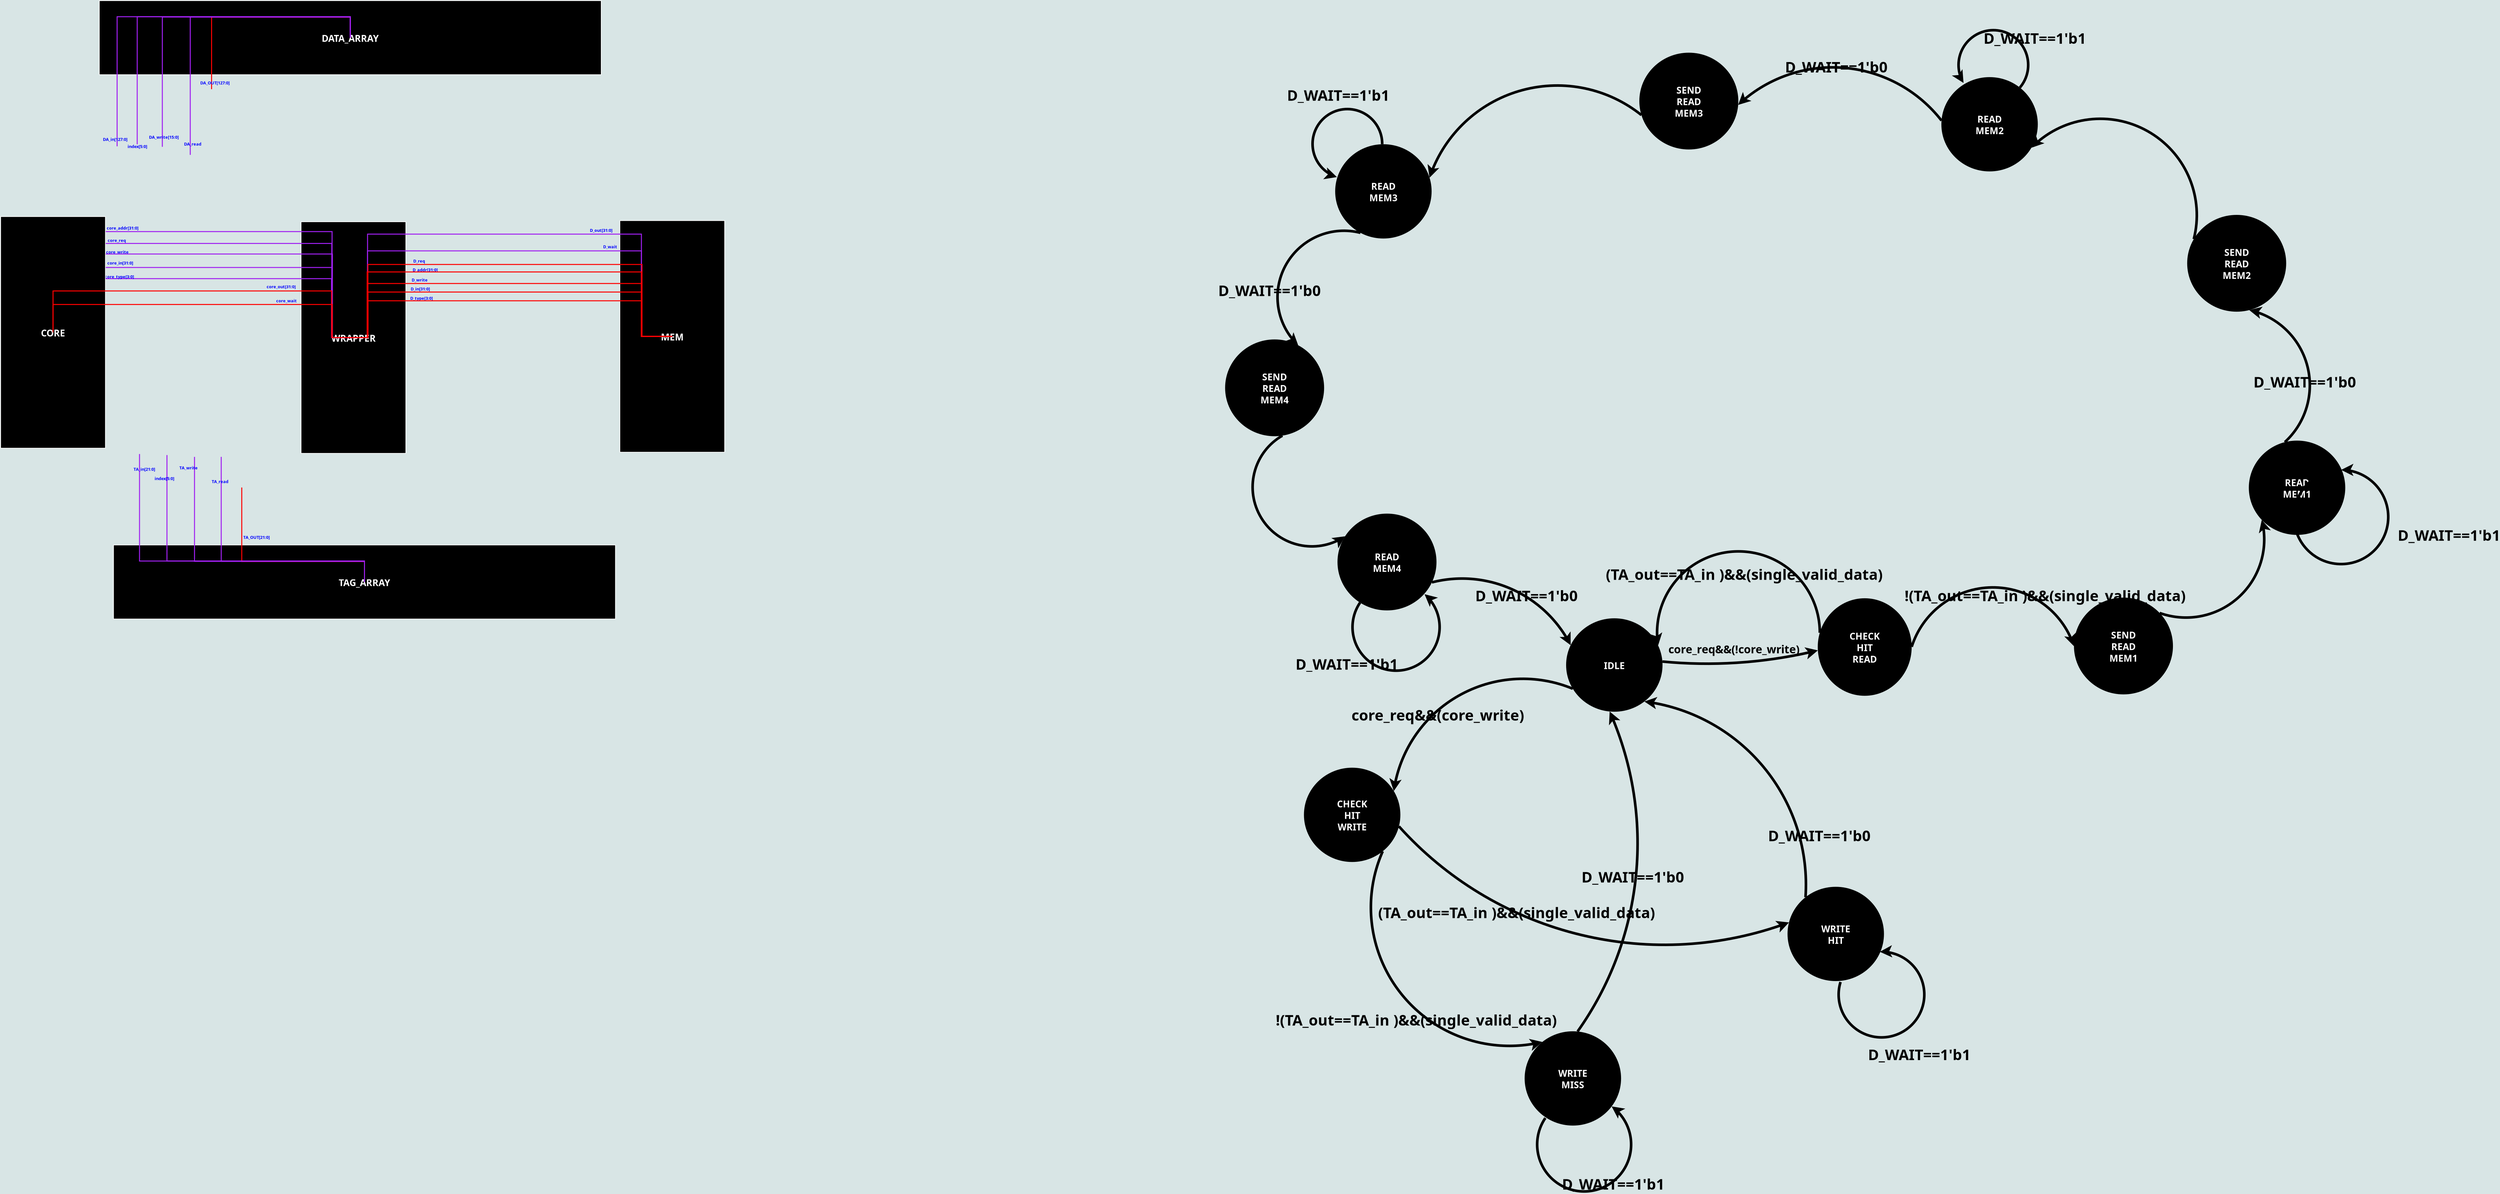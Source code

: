 <?xml version="1.0" encoding="UTF-8"?>
<dia:diagram xmlns:dia="http://www.lysator.liu.se/~alla/dia/">
  <dia:layer name="背景" visible="true" active="true">
    <dia:object type="Flowchart - Box" version="0" id="O0">
      <dia:attribute name="obj_pos">
        <dia:point val="15.126,3.642"/>
      </dia:attribute>
      <dia:attribute name="obj_bb">
        <dia:rectangle val="15.076,3.592;31.206,39.148"/>
      </dia:attribute>
      <dia:attribute name="elem_corner">
        <dia:point val="15.126,3.642"/>
      </dia:attribute>
      <dia:attribute name="elem_width">
        <dia:real val="16.03"/>
      </dia:attribute>
      <dia:attribute name="elem_height">
        <dia:real val="35.455"/>
      </dia:attribute>
      <dia:attribute name="border_width">
        <dia:real val="0.1"/>
      </dia:attribute>
      <dia:attribute name="border_color">
        <dia:color val="#ffffff"/>
      </dia:attribute>
      <dia:attribute name="inner_color">
        <dia:color val="#000000"/>
      </dia:attribute>
      <dia:attribute name="show_background">
        <dia:boolean val="true"/>
      </dia:attribute>
      <dia:attribute name="padding">
        <dia:real val="0.5"/>
      </dia:attribute>
      <dia:attribute name="text">
        <dia:composite type="text">
          <dia:attribute name="string">
            <dia:string>#WRAPPER#</dia:string>
          </dia:attribute>
          <dia:attribute name="font">
            <dia:font family="sans" style="80" name="Helvetica-Bold"/>
          </dia:attribute>
          <dia:attribute name="height">
            <dia:real val="1.764"/>
          </dia:attribute>
          <dia:attribute name="pos">
            <dia:point val="23.141,21.898"/>
          </dia:attribute>
          <dia:attribute name="color">
            <dia:color val="#ffffff"/>
          </dia:attribute>
          <dia:attribute name="alignment">
            <dia:enum val="1"/>
          </dia:attribute>
        </dia:composite>
      </dia:attribute>
    </dia:object>
    <dia:object type="Standard - ZigZagLine" version="1" id="O1">
      <dia:attribute name="obj_pos">
        <dia:point val="-22.829,20.576"/>
      </dia:attribute>
      <dia:attribute name="obj_bb">
        <dia:rectangle val="-22.904,5.07;23.216,21.445"/>
      </dia:attribute>
      <dia:attribute name="orth_points">
        <dia:point val="-22.829,20.576"/>
        <dia:point val="-22.829,5.145"/>
        <dia:point val="19.869,5.145"/>
        <dia:point val="19.869,21.37"/>
        <dia:point val="23.141,21.37"/>
      </dia:attribute>
      <dia:attribute name="orth_orient">
        <dia:enum val="1"/>
        <dia:enum val="0"/>
        <dia:enum val="1"/>
        <dia:enum val="0"/>
      </dia:attribute>
      <dia:attribute name="autorouting">
        <dia:boolean val="false"/>
      </dia:attribute>
      <dia:attribute name="line_color">
        <dia:color val="#a020f0"/>
      </dia:attribute>
      <dia:attribute name="line_width">
        <dia:real val="0.15"/>
      </dia:attribute>
      <dia:connections>
        <dia:connection handle="0" to="O13" connection="16"/>
        <dia:connection handle="1" to="O0" connection="16"/>
      </dia:connections>
    </dia:object>
    <dia:object type="Standard - Text" version="1" id="O2">
      <dia:attribute name="obj_pos">
        <dia:point val="6.35,10.559"/>
      </dia:attribute>
      <dia:attribute name="obj_bb">
        <dia:rectangle val="6.35,9.919;6.35,10.692"/>
      </dia:attribute>
      <dia:attribute name="text">
        <dia:composite type="text">
          <dia:attribute name="string">
            <dia:string>##</dia:string>
          </dia:attribute>
          <dia:attribute name="font">
            <dia:font family="sans" style="80" name="Helvetica-Bold"/>
          </dia:attribute>
          <dia:attribute name="height">
            <dia:real val="0.8"/>
          </dia:attribute>
          <dia:attribute name="pos">
            <dia:point val="6.35,10.559"/>
          </dia:attribute>
          <dia:attribute name="color">
            <dia:color val="#0000ff"/>
          </dia:attribute>
          <dia:attribute name="alignment">
            <dia:enum val="0"/>
          </dia:attribute>
        </dia:composite>
      </dia:attribute>
      <dia:attribute name="valign">
        <dia:enum val="3"/>
      </dia:attribute>
    </dia:object>
    <dia:object type="Standard - Text" version="1" id="O3">
      <dia:attribute name="obj_pos">
        <dia:point val="10.1,12.1"/>
      </dia:attribute>
      <dia:attribute name="obj_bb">
        <dia:rectangle val="10.1,11.46;10.1,12.232"/>
      </dia:attribute>
      <dia:attribute name="text">
        <dia:composite type="text">
          <dia:attribute name="string">
            <dia:string>##</dia:string>
          </dia:attribute>
          <dia:attribute name="font">
            <dia:font family="sans" style="80" name="Helvetica-Bold"/>
          </dia:attribute>
          <dia:attribute name="height">
            <dia:real val="0.8"/>
          </dia:attribute>
          <dia:attribute name="pos">
            <dia:point val="10.1,12.1"/>
          </dia:attribute>
          <dia:attribute name="color">
            <dia:color val="#0000ff"/>
          </dia:attribute>
          <dia:attribute name="alignment">
            <dia:enum val="0"/>
          </dia:attribute>
        </dia:composite>
      </dia:attribute>
      <dia:attribute name="valign">
        <dia:enum val="3"/>
      </dia:attribute>
    </dia:object>
    <dia:object type="Standard - Text" version="1" id="O4">
      <dia:attribute name="obj_pos">
        <dia:point val="-14.609,4.841"/>
      </dia:attribute>
      <dia:attribute name="obj_bb">
        <dia:rectangle val="-14.609,4.201;-9.311,4.973"/>
      </dia:attribute>
      <dia:attribute name="text">
        <dia:composite type="text">
          <dia:attribute name="string">
            <dia:string>#core_addr[31:0]#</dia:string>
          </dia:attribute>
          <dia:attribute name="font">
            <dia:font family="sans" style="80" name="Helvetica-Bold"/>
          </dia:attribute>
          <dia:attribute name="height">
            <dia:real val="0.8"/>
          </dia:attribute>
          <dia:attribute name="pos">
            <dia:point val="-14.609,4.841"/>
          </dia:attribute>
          <dia:attribute name="color">
            <dia:color val="#0000ff"/>
          </dia:attribute>
          <dia:attribute name="alignment">
            <dia:enum val="0"/>
          </dia:attribute>
        </dia:composite>
      </dia:attribute>
      <dia:attribute name="valign">
        <dia:enum val="3"/>
      </dia:attribute>
    </dia:object>
    <dia:object type="Standard - ZigZagLine" version="1" id="O5">
      <dia:attribute name="obj_pos">
        <dia:point val="-22.829,20.576"/>
      </dia:attribute>
      <dia:attribute name="obj_bb">
        <dia:rectangle val="-22.904,6.886;23.216,21.445"/>
      </dia:attribute>
      <dia:attribute name="orth_points">
        <dia:point val="-22.829,20.576"/>
        <dia:point val="-22.829,6.961"/>
        <dia:point val="19.827,6.961"/>
        <dia:point val="19.827,21.37"/>
        <dia:point val="23.141,21.37"/>
      </dia:attribute>
      <dia:attribute name="orth_orient">
        <dia:enum val="1"/>
        <dia:enum val="0"/>
        <dia:enum val="1"/>
        <dia:enum val="0"/>
      </dia:attribute>
      <dia:attribute name="autorouting">
        <dia:boolean val="false"/>
      </dia:attribute>
      <dia:attribute name="line_color">
        <dia:color val="#a020f0"/>
      </dia:attribute>
      <dia:attribute name="line_width">
        <dia:real val="0.15"/>
      </dia:attribute>
      <dia:connections>
        <dia:connection handle="0" to="O13" connection="16"/>
        <dia:connection handle="1" to="O0" connection="16"/>
      </dia:connections>
    </dia:object>
    <dia:object type="Standard - Text" version="1" id="O6">
      <dia:attribute name="obj_pos">
        <dia:point val="-14.469,6.724"/>
      </dia:attribute>
      <dia:attribute name="obj_bb">
        <dia:rectangle val="-14.469,6.084;-11.611,6.857"/>
      </dia:attribute>
      <dia:attribute name="text">
        <dia:composite type="text">
          <dia:attribute name="string">
            <dia:string>#core_req#</dia:string>
          </dia:attribute>
          <dia:attribute name="font">
            <dia:font family="sans" style="80" name="Helvetica-Bold"/>
          </dia:attribute>
          <dia:attribute name="height">
            <dia:real val="0.8"/>
          </dia:attribute>
          <dia:attribute name="pos">
            <dia:point val="-14.469,6.724"/>
          </dia:attribute>
          <dia:attribute name="color">
            <dia:color val="#0000ff"/>
          </dia:attribute>
          <dia:attribute name="alignment">
            <dia:enum val="0"/>
          </dia:attribute>
        </dia:composite>
      </dia:attribute>
      <dia:attribute name="valign">
        <dia:enum val="3"/>
      </dia:attribute>
    </dia:object>
    <dia:object type="Standard - ZigZagLine" version="1" id="O7">
      <dia:attribute name="obj_pos">
        <dia:point val="-22.829,20.576"/>
      </dia:attribute>
      <dia:attribute name="obj_bb">
        <dia:rectangle val="-22.904,8.503;23.216,21.445"/>
      </dia:attribute>
      <dia:attribute name="orth_points">
        <dia:point val="-22.829,20.576"/>
        <dia:point val="-22.829,8.578"/>
        <dia:point val="19.919,8.578"/>
        <dia:point val="19.919,21.37"/>
        <dia:point val="23.141,21.37"/>
      </dia:attribute>
      <dia:attribute name="orth_orient">
        <dia:enum val="1"/>
        <dia:enum val="0"/>
        <dia:enum val="1"/>
        <dia:enum val="0"/>
      </dia:attribute>
      <dia:attribute name="autorouting">
        <dia:boolean val="false"/>
      </dia:attribute>
      <dia:attribute name="line_color">
        <dia:color val="#a020f0"/>
      </dia:attribute>
      <dia:attribute name="line_width">
        <dia:real val="0.15"/>
      </dia:attribute>
      <dia:connections>
        <dia:connection handle="0" to="O13" connection="16"/>
        <dia:connection handle="1" to="O0" connection="16"/>
      </dia:connections>
    </dia:object>
    <dia:object type="Standard - Text" version="1" id="O8">
      <dia:attribute name="obj_pos">
        <dia:point val="-14.705,8.511"/>
      </dia:attribute>
      <dia:attribute name="obj_bb">
        <dia:rectangle val="-14.705,7.871;-11.223,8.644"/>
      </dia:attribute>
      <dia:attribute name="text">
        <dia:composite type="text">
          <dia:attribute name="string">
            <dia:string>#core_write#</dia:string>
          </dia:attribute>
          <dia:attribute name="font">
            <dia:font family="sans" style="80" name="Helvetica-Bold"/>
          </dia:attribute>
          <dia:attribute name="height">
            <dia:real val="0.8"/>
          </dia:attribute>
          <dia:attribute name="pos">
            <dia:point val="-14.705,8.511"/>
          </dia:attribute>
          <dia:attribute name="color">
            <dia:color val="#0000ff"/>
          </dia:attribute>
          <dia:attribute name="alignment">
            <dia:enum val="0"/>
          </dia:attribute>
        </dia:composite>
      </dia:attribute>
      <dia:attribute name="valign">
        <dia:enum val="3"/>
      </dia:attribute>
    </dia:object>
    <dia:object type="Standard - ZigZagLine" version="1" id="O9">
      <dia:attribute name="obj_pos">
        <dia:point val="-22.829,20.576"/>
      </dia:attribute>
      <dia:attribute name="obj_bb">
        <dia:rectangle val="-22.904,10.566;23.216,21.445"/>
      </dia:attribute>
      <dia:attribute name="orth_points">
        <dia:point val="-22.829,20.576"/>
        <dia:point val="-22.829,10.641"/>
        <dia:point val="19.827,10.641"/>
        <dia:point val="19.827,21.37"/>
        <dia:point val="23.141,21.37"/>
      </dia:attribute>
      <dia:attribute name="orth_orient">
        <dia:enum val="1"/>
        <dia:enum val="0"/>
        <dia:enum val="1"/>
        <dia:enum val="0"/>
      </dia:attribute>
      <dia:attribute name="autorouting">
        <dia:boolean val="false"/>
      </dia:attribute>
      <dia:attribute name="line_color">
        <dia:color val="#a020f0"/>
      </dia:attribute>
      <dia:attribute name="line_width">
        <dia:real val="0.15"/>
      </dia:attribute>
      <dia:connections>
        <dia:connection handle="0" to="O13" connection="16"/>
        <dia:connection handle="1" to="O0" connection="16"/>
      </dia:connections>
    </dia:object>
    <dia:object type="Standard - Text" version="1" id="O10">
      <dia:attribute name="obj_pos">
        <dia:point val="-14.519,10.195"/>
      </dia:attribute>
      <dia:attribute name="obj_bb">
        <dia:rectangle val="-14.519,9.555;-10.084,10.327"/>
      </dia:attribute>
      <dia:attribute name="text">
        <dia:composite type="text">
          <dia:attribute name="string">
            <dia:string>#core_in[31:0]#</dia:string>
          </dia:attribute>
          <dia:attribute name="font">
            <dia:font family="sans" style="80" name="Helvetica-Bold"/>
          </dia:attribute>
          <dia:attribute name="height">
            <dia:real val="0.8"/>
          </dia:attribute>
          <dia:attribute name="pos">
            <dia:point val="-14.519,10.195"/>
          </dia:attribute>
          <dia:attribute name="color">
            <dia:color val="#0000ff"/>
          </dia:attribute>
          <dia:attribute name="alignment">
            <dia:enum val="0"/>
          </dia:attribute>
        </dia:composite>
      </dia:attribute>
      <dia:attribute name="valign">
        <dia:enum val="3"/>
      </dia:attribute>
    </dia:object>
    <dia:object type="Standard - ZigZagLine" version="1" id="O11">
      <dia:attribute name="obj_pos">
        <dia:point val="-22.829,20.576"/>
      </dia:attribute>
      <dia:attribute name="obj_bb">
        <dia:rectangle val="-22.904,12.275;23.216,21.445"/>
      </dia:attribute>
      <dia:attribute name="orth_points">
        <dia:point val="-22.829,20.576"/>
        <dia:point val="-22.829,12.35"/>
        <dia:point val="19.781,12.35"/>
        <dia:point val="19.781,21.37"/>
        <dia:point val="23.141,21.37"/>
      </dia:attribute>
      <dia:attribute name="orth_orient">
        <dia:enum val="1"/>
        <dia:enum val="0"/>
        <dia:enum val="1"/>
        <dia:enum val="0"/>
      </dia:attribute>
      <dia:attribute name="autorouting">
        <dia:boolean val="false"/>
      </dia:attribute>
      <dia:attribute name="line_color">
        <dia:color val="#a020f0"/>
      </dia:attribute>
      <dia:attribute name="line_width">
        <dia:real val="0.15"/>
      </dia:attribute>
      <dia:connections>
        <dia:connection handle="0" to="O13" connection="16"/>
        <dia:connection handle="1" to="O0" connection="16"/>
      </dia:connections>
    </dia:object>
    <dia:object type="Standard - Text" version="1" id="O12">
      <dia:attribute name="obj_pos">
        <dia:point val="-14.889,12.295"/>
      </dia:attribute>
      <dia:attribute name="obj_bb">
        <dia:rectangle val="-14.889,11.655;-10.049,12.427"/>
      </dia:attribute>
      <dia:attribute name="text">
        <dia:composite type="text">
          <dia:attribute name="string">
            <dia:string>#core_type[3:0]#</dia:string>
          </dia:attribute>
          <dia:attribute name="font">
            <dia:font family="sans" style="80" name="Helvetica-Bold"/>
          </dia:attribute>
          <dia:attribute name="height">
            <dia:real val="0.8"/>
          </dia:attribute>
          <dia:attribute name="pos">
            <dia:point val="-14.889,12.295"/>
          </dia:attribute>
          <dia:attribute name="color">
            <dia:color val="#0000ff"/>
          </dia:attribute>
          <dia:attribute name="alignment">
            <dia:enum val="0"/>
          </dia:attribute>
        </dia:composite>
      </dia:attribute>
      <dia:attribute name="valign">
        <dia:enum val="3"/>
      </dia:attribute>
    </dia:object>
    <dia:object type="Flowchart - Box" version="0" id="O13">
      <dia:attribute name="obj_pos">
        <dia:point val="-30.844,2.848"/>
      </dia:attribute>
      <dia:attribute name="obj_bb">
        <dia:rectangle val="-30.894,2.798;-14.764,38.353"/>
      </dia:attribute>
      <dia:attribute name="elem_corner">
        <dia:point val="-30.844,2.848"/>
      </dia:attribute>
      <dia:attribute name="elem_width">
        <dia:real val="16.03"/>
      </dia:attribute>
      <dia:attribute name="elem_height">
        <dia:real val="35.455"/>
      </dia:attribute>
      <dia:attribute name="border_width">
        <dia:real val="0.1"/>
      </dia:attribute>
      <dia:attribute name="border_color">
        <dia:color val="#ffffff"/>
      </dia:attribute>
      <dia:attribute name="inner_color">
        <dia:color val="#000000"/>
      </dia:attribute>
      <dia:attribute name="show_background">
        <dia:boolean val="true"/>
      </dia:attribute>
      <dia:attribute name="padding">
        <dia:real val="0.5"/>
      </dia:attribute>
      <dia:attribute name="text">
        <dia:composite type="text">
          <dia:attribute name="string">
            <dia:string>#CORE#</dia:string>
          </dia:attribute>
          <dia:attribute name="font">
            <dia:font family="sans" style="80" name="Helvetica-Bold"/>
          </dia:attribute>
          <dia:attribute name="height">
            <dia:real val="1.764"/>
          </dia:attribute>
          <dia:attribute name="pos">
            <dia:point val="-22.829,21.104"/>
          </dia:attribute>
          <dia:attribute name="color">
            <dia:color val="#ffffff"/>
          </dia:attribute>
          <dia:attribute name="alignment">
            <dia:enum val="1"/>
          </dia:attribute>
        </dia:composite>
      </dia:attribute>
    </dia:object>
    <dia:object type="Flowchart - Box" version="0" id="O14">
      <dia:attribute name="obj_pos">
        <dia:point val="63.911,3.464"/>
      </dia:attribute>
      <dia:attribute name="obj_bb">
        <dia:rectangle val="63.861,3.414;79.991,38.969"/>
      </dia:attribute>
      <dia:attribute name="elem_corner">
        <dia:point val="63.911,3.464"/>
      </dia:attribute>
      <dia:attribute name="elem_width">
        <dia:real val="16.03"/>
      </dia:attribute>
      <dia:attribute name="elem_height">
        <dia:real val="35.455"/>
      </dia:attribute>
      <dia:attribute name="border_width">
        <dia:real val="0.1"/>
      </dia:attribute>
      <dia:attribute name="border_color">
        <dia:color val="#ffffff"/>
      </dia:attribute>
      <dia:attribute name="inner_color">
        <dia:color val="#000000"/>
      </dia:attribute>
      <dia:attribute name="show_background">
        <dia:boolean val="true"/>
      </dia:attribute>
      <dia:attribute name="padding">
        <dia:real val="0.5"/>
      </dia:attribute>
      <dia:attribute name="text">
        <dia:composite type="text">
          <dia:attribute name="string">
            <dia:string>#MEM#</dia:string>
          </dia:attribute>
          <dia:attribute name="font">
            <dia:font family="sans" style="80" name="Helvetica-Bold"/>
          </dia:attribute>
          <dia:attribute name="height">
            <dia:real val="1.764"/>
          </dia:attribute>
          <dia:attribute name="pos">
            <dia:point val="71.926,21.719"/>
          </dia:attribute>
          <dia:attribute name="color">
            <dia:color val="#ffffff"/>
          </dia:attribute>
          <dia:attribute name="alignment">
            <dia:enum val="1"/>
          </dia:attribute>
        </dia:composite>
      </dia:attribute>
    </dia:object>
    <dia:object type="Standard - ZigZagLine" version="1" id="O15">
      <dia:attribute name="obj_pos">
        <dia:point val="23.141,21.37"/>
      </dia:attribute>
      <dia:attribute name="obj_bb">
        <dia:rectangle val="23.066,5.459;72.001,21.445"/>
      </dia:attribute>
      <dia:attribute name="orth_points">
        <dia:point val="23.141,21.37"/>
        <dia:point val="25.3,21.37"/>
        <dia:point val="25.3,5.534"/>
        <dia:point val="67.203,5.534"/>
        <dia:point val="67.203,21.191"/>
        <dia:point val="71.926,21.191"/>
      </dia:attribute>
      <dia:attribute name="orth_orient">
        <dia:enum val="0"/>
        <dia:enum val="1"/>
        <dia:enum val="0"/>
        <dia:enum val="1"/>
        <dia:enum val="0"/>
      </dia:attribute>
      <dia:attribute name="autorouting">
        <dia:boolean val="false"/>
      </dia:attribute>
      <dia:attribute name="line_color">
        <dia:color val="#a020f0"/>
      </dia:attribute>
      <dia:attribute name="line_width">
        <dia:real val="0.15"/>
      </dia:attribute>
      <dia:connections>
        <dia:connection handle="0" to="O0" connection="16"/>
        <dia:connection handle="1" to="O14" connection="16"/>
      </dia:connections>
    </dia:object>
    <dia:object type="Standard - ZigZagLine" version="1" id="O16">
      <dia:attribute name="obj_pos">
        <dia:point val="23.141,21.37"/>
      </dia:attribute>
      <dia:attribute name="obj_bb">
        <dia:rectangle val="23.066,8.022;72.001,21.445"/>
      </dia:attribute>
      <dia:attribute name="orth_points">
        <dia:point val="23.141,21.37"/>
        <dia:point val="25.285,21.37"/>
        <dia:point val="25.285,8.097"/>
        <dia:point val="67.203,8.097"/>
        <dia:point val="67.203,21.191"/>
        <dia:point val="71.926,21.191"/>
      </dia:attribute>
      <dia:attribute name="orth_orient">
        <dia:enum val="0"/>
        <dia:enum val="1"/>
        <dia:enum val="0"/>
        <dia:enum val="1"/>
        <dia:enum val="0"/>
      </dia:attribute>
      <dia:attribute name="autorouting">
        <dia:boolean val="false"/>
      </dia:attribute>
      <dia:attribute name="line_color">
        <dia:color val="#a020f0"/>
      </dia:attribute>
      <dia:attribute name="line_width">
        <dia:real val="0.15"/>
      </dia:attribute>
      <dia:connections>
        <dia:connection handle="0" to="O0" connection="16"/>
        <dia:connection handle="1" to="O14" connection="16"/>
      </dia:connections>
    </dia:object>
    <dia:object type="Standard - Text" version="1" id="O17">
      <dia:attribute name="obj_pos">
        <dia:point val="59.324,5.187"/>
      </dia:attribute>
      <dia:attribute name="obj_bb">
        <dia:rectangle val="59.324,4.547;63.322,5.32"/>
      </dia:attribute>
      <dia:attribute name="text">
        <dia:composite type="text">
          <dia:attribute name="string">
            <dia:string>#D_out[31:0]#</dia:string>
          </dia:attribute>
          <dia:attribute name="font">
            <dia:font family="sans" style="80" name="Helvetica-Bold"/>
          </dia:attribute>
          <dia:attribute name="height">
            <dia:real val="0.8"/>
          </dia:attribute>
          <dia:attribute name="pos">
            <dia:point val="59.324,5.187"/>
          </dia:attribute>
          <dia:attribute name="color">
            <dia:color val="#0000ff"/>
          </dia:attribute>
          <dia:attribute name="alignment">
            <dia:enum val="0"/>
          </dia:attribute>
        </dia:composite>
      </dia:attribute>
      <dia:attribute name="valign">
        <dia:enum val="3"/>
      </dia:attribute>
    </dia:object>
    <dia:object type="Standard - Text" version="1" id="O18">
      <dia:attribute name="obj_pos">
        <dia:point val="61.346,7.702"/>
      </dia:attribute>
      <dia:attribute name="obj_bb">
        <dia:rectangle val="61.346,7.062;63.648,7.834"/>
      </dia:attribute>
      <dia:attribute name="text">
        <dia:composite type="text">
          <dia:attribute name="string">
            <dia:string>#D_wait#</dia:string>
          </dia:attribute>
          <dia:attribute name="font">
            <dia:font family="sans" style="80" name="Helvetica-Bold"/>
          </dia:attribute>
          <dia:attribute name="height">
            <dia:real val="0.8"/>
          </dia:attribute>
          <dia:attribute name="pos">
            <dia:point val="61.346,7.702"/>
          </dia:attribute>
          <dia:attribute name="color">
            <dia:color val="#0000ff"/>
          </dia:attribute>
          <dia:attribute name="alignment">
            <dia:enum val="0"/>
          </dia:attribute>
        </dia:composite>
      </dia:attribute>
      <dia:attribute name="valign">
        <dia:enum val="3"/>
      </dia:attribute>
    </dia:object>
    <dia:object type="Standard - ZigZagLine" version="1" id="O19">
      <dia:attribute name="obj_pos">
        <dia:point val="-22.829,20.576"/>
      </dia:attribute>
      <dia:attribute name="obj_bb">
        <dia:rectangle val="-22.904,14.158;23.216,21.445"/>
      </dia:attribute>
      <dia:attribute name="orth_points">
        <dia:point val="-22.829,20.576"/>
        <dia:point val="-22.829,14.233"/>
        <dia:point val="19.813,14.233"/>
        <dia:point val="19.813,21.37"/>
        <dia:point val="23.141,21.37"/>
      </dia:attribute>
      <dia:attribute name="orth_orient">
        <dia:enum val="1"/>
        <dia:enum val="0"/>
        <dia:enum val="1"/>
        <dia:enum val="0"/>
      </dia:attribute>
      <dia:attribute name="autorouting">
        <dia:boolean val="false"/>
      </dia:attribute>
      <dia:attribute name="line_color">
        <dia:color val="#ff0000"/>
      </dia:attribute>
      <dia:attribute name="line_width">
        <dia:real val="0.15"/>
      </dia:attribute>
      <dia:connections>
        <dia:connection handle="0" to="O13" connection="16"/>
        <dia:connection handle="1" to="O0" connection="16"/>
      </dia:connections>
    </dia:object>
    <dia:object type="Standard - ZigZagLine" version="1" id="O20">
      <dia:attribute name="obj_pos">
        <dia:point val="-22.829,20.576"/>
      </dia:attribute>
      <dia:attribute name="obj_bb">
        <dia:rectangle val="-22.904,16.23;23.216,21.445"/>
      </dia:attribute>
      <dia:attribute name="orth_points">
        <dia:point val="-22.829,20.576"/>
        <dia:point val="-22.829,16.305"/>
        <dia:point val="19.896,16.305"/>
        <dia:point val="19.896,21.37"/>
        <dia:point val="23.141,21.37"/>
      </dia:attribute>
      <dia:attribute name="orth_orient">
        <dia:enum val="1"/>
        <dia:enum val="0"/>
        <dia:enum val="1"/>
        <dia:enum val="0"/>
      </dia:attribute>
      <dia:attribute name="autorouting">
        <dia:boolean val="false"/>
      </dia:attribute>
      <dia:attribute name="line_color">
        <dia:color val="#ff0000"/>
      </dia:attribute>
      <dia:attribute name="line_width">
        <dia:real val="0.15"/>
      </dia:attribute>
      <dia:connections>
        <dia:connection handle="0" to="O13" connection="16"/>
        <dia:connection handle="1" to="O0" connection="16"/>
      </dia:connections>
    </dia:object>
    <dia:object type="Standard - Text" version="1" id="O21">
      <dia:attribute name="obj_pos">
        <dia:point val="9.853,13.817"/>
      </dia:attribute>
      <dia:attribute name="obj_bb">
        <dia:rectangle val="9.853,13.177;14.755,13.949"/>
      </dia:attribute>
      <dia:attribute name="text">
        <dia:composite type="text">
          <dia:attribute name="string">
            <dia:string>#core_out[31:0]#</dia:string>
          </dia:attribute>
          <dia:attribute name="font">
            <dia:font family="sans" style="80" name="Helvetica-Bold"/>
          </dia:attribute>
          <dia:attribute name="height">
            <dia:real val="0.8"/>
          </dia:attribute>
          <dia:attribute name="pos">
            <dia:point val="9.853,13.817"/>
          </dia:attribute>
          <dia:attribute name="color">
            <dia:color val="#0000ff"/>
          </dia:attribute>
          <dia:attribute name="alignment">
            <dia:enum val="0"/>
          </dia:attribute>
        </dia:composite>
      </dia:attribute>
      <dia:attribute name="valign">
        <dia:enum val="3"/>
      </dia:attribute>
    </dia:object>
    <dia:object type="Standard - Text" version="1" id="O22">
      <dia:attribute name="obj_pos">
        <dia:point val="11.32,15.972"/>
      </dia:attribute>
      <dia:attribute name="obj_bb">
        <dia:rectangle val="11.32,15.332;14.527,16.104"/>
      </dia:attribute>
      <dia:attribute name="text">
        <dia:composite type="text">
          <dia:attribute name="string">
            <dia:string>#core_wait#</dia:string>
          </dia:attribute>
          <dia:attribute name="font">
            <dia:font family="sans" style="80" name="Helvetica-Bold"/>
          </dia:attribute>
          <dia:attribute name="height">
            <dia:real val="0.8"/>
          </dia:attribute>
          <dia:attribute name="pos">
            <dia:point val="11.32,15.972"/>
          </dia:attribute>
          <dia:attribute name="color">
            <dia:color val="#0000ff"/>
          </dia:attribute>
          <dia:attribute name="alignment">
            <dia:enum val="0"/>
          </dia:attribute>
        </dia:composite>
      </dia:attribute>
      <dia:attribute name="valign">
        <dia:enum val="3"/>
      </dia:attribute>
    </dia:object>
    <dia:object type="Standard - ZigZagLine" version="1" id="O23">
      <dia:attribute name="obj_pos">
        <dia:point val="23.141,21.37"/>
      </dia:attribute>
      <dia:attribute name="obj_bb">
        <dia:rectangle val="23.066,10.104;72.001,21.445"/>
      </dia:attribute>
      <dia:attribute name="orth_points">
        <dia:point val="23.141,21.37"/>
        <dia:point val="25.355,21.37"/>
        <dia:point val="25.355,10.179"/>
        <dia:point val="67.295,10.179"/>
        <dia:point val="67.295,21.191"/>
        <dia:point val="71.926,21.191"/>
      </dia:attribute>
      <dia:attribute name="orth_orient">
        <dia:enum val="0"/>
        <dia:enum val="1"/>
        <dia:enum val="0"/>
        <dia:enum val="1"/>
        <dia:enum val="0"/>
      </dia:attribute>
      <dia:attribute name="autorouting">
        <dia:boolean val="false"/>
      </dia:attribute>
      <dia:attribute name="line_color">
        <dia:color val="#ff0000"/>
      </dia:attribute>
      <dia:attribute name="line_width">
        <dia:real val="0.15"/>
      </dia:attribute>
      <dia:connections>
        <dia:connection handle="0" to="O0" connection="16"/>
        <dia:connection handle="1" to="O14" connection="16"/>
      </dia:connections>
    </dia:object>
    <dia:object type="Standard - Text" version="1" id="O24">
      <dia:attribute name="obj_pos">
        <dia:point val="32.291,9.894"/>
      </dia:attribute>
      <dia:attribute name="obj_bb">
        <dia:rectangle val="32.291,9.254;34.243,10.026"/>
      </dia:attribute>
      <dia:attribute name="text">
        <dia:composite type="text">
          <dia:attribute name="string">
            <dia:string>#D_req#</dia:string>
          </dia:attribute>
          <dia:attribute name="font">
            <dia:font family="sans" style="80" name="Helvetica-Bold"/>
          </dia:attribute>
          <dia:attribute name="height">
            <dia:real val="0.8"/>
          </dia:attribute>
          <dia:attribute name="pos">
            <dia:point val="32.291,9.894"/>
          </dia:attribute>
          <dia:attribute name="color">
            <dia:color val="#0000ff"/>
          </dia:attribute>
          <dia:attribute name="alignment">
            <dia:enum val="0"/>
          </dia:attribute>
        </dia:composite>
      </dia:attribute>
      <dia:attribute name="valign">
        <dia:enum val="3"/>
      </dia:attribute>
    </dia:object>
    <dia:object type="Standard - Text" version="1" id="O25">
      <dia:attribute name="obj_pos">
        <dia:point val="32.191,11.244"/>
      </dia:attribute>
      <dia:attribute name="obj_bb">
        <dia:rectangle val="32.191,10.604;36.583,11.376"/>
      </dia:attribute>
      <dia:attribute name="text">
        <dia:composite type="text">
          <dia:attribute name="string">
            <dia:string>#D_addr[31:0]#</dia:string>
          </dia:attribute>
          <dia:attribute name="font">
            <dia:font family="sans" style="80" name="Helvetica-Bold"/>
          </dia:attribute>
          <dia:attribute name="height">
            <dia:real val="0.8"/>
          </dia:attribute>
          <dia:attribute name="pos">
            <dia:point val="32.191,11.244"/>
          </dia:attribute>
          <dia:attribute name="color">
            <dia:color val="#0000ff"/>
          </dia:attribute>
          <dia:attribute name="alignment">
            <dia:enum val="0"/>
          </dia:attribute>
        </dia:composite>
      </dia:attribute>
      <dia:attribute name="valign">
        <dia:enum val="3"/>
      </dia:attribute>
    </dia:object>
    <dia:object type="Standard - Text" version="1" id="O26">
      <dia:attribute name="obj_pos">
        <dia:point val="32.045,12.789"/>
      </dia:attribute>
      <dia:attribute name="obj_bb">
        <dia:rectangle val="32.045,12.149;34.623,12.921"/>
      </dia:attribute>
      <dia:attribute name="text">
        <dia:composite type="text">
          <dia:attribute name="string">
            <dia:string>#D_write#</dia:string>
          </dia:attribute>
          <dia:attribute name="font">
            <dia:font family="sans" style="80" name="Helvetica-Bold"/>
          </dia:attribute>
          <dia:attribute name="height">
            <dia:real val="0.8"/>
          </dia:attribute>
          <dia:attribute name="pos">
            <dia:point val="32.045,12.789"/>
          </dia:attribute>
          <dia:attribute name="color">
            <dia:color val="#0000ff"/>
          </dia:attribute>
          <dia:attribute name="alignment">
            <dia:enum val="0"/>
          </dia:attribute>
        </dia:composite>
      </dia:attribute>
      <dia:attribute name="valign">
        <dia:enum val="3"/>
      </dia:attribute>
    </dia:object>
    <dia:object type="Standard - Text" version="1" id="O27">
      <dia:attribute name="obj_pos">
        <dia:point val="31.899,14.159"/>
      </dia:attribute>
      <dia:attribute name="obj_bb">
        <dia:rectangle val="31.899,13.519;35.429,14.292"/>
      </dia:attribute>
      <dia:attribute name="text">
        <dia:composite type="text">
          <dia:attribute name="string">
            <dia:string>#D_in[31:0]#</dia:string>
          </dia:attribute>
          <dia:attribute name="font">
            <dia:font family="sans" style="80" name="Helvetica-Bold"/>
          </dia:attribute>
          <dia:attribute name="height">
            <dia:real val="0.8"/>
          </dia:attribute>
          <dia:attribute name="pos">
            <dia:point val="31.899,14.159"/>
          </dia:attribute>
          <dia:attribute name="color">
            <dia:color val="#0000ff"/>
          </dia:attribute>
          <dia:attribute name="alignment">
            <dia:enum val="0"/>
          </dia:attribute>
        </dia:composite>
      </dia:attribute>
      <dia:attribute name="valign">
        <dia:enum val="3"/>
      </dia:attribute>
    </dia:object>
    <dia:object type="Standard - Text" version="1" id="O28">
      <dia:attribute name="obj_pos">
        <dia:point val="31.829,15.588"/>
      </dia:attribute>
      <dia:attribute name="obj_bb">
        <dia:rectangle val="31.829,14.948;35.764,15.721"/>
      </dia:attribute>
      <dia:attribute name="text">
        <dia:composite type="text">
          <dia:attribute name="string">
            <dia:string>#D_type[3:0]#</dia:string>
          </dia:attribute>
          <dia:attribute name="font">
            <dia:font family="sans" style="80" name="Helvetica-Bold"/>
          </dia:attribute>
          <dia:attribute name="height">
            <dia:real val="0.8"/>
          </dia:attribute>
          <dia:attribute name="pos">
            <dia:point val="31.829,15.588"/>
          </dia:attribute>
          <dia:attribute name="color">
            <dia:color val="#0000ff"/>
          </dia:attribute>
          <dia:attribute name="alignment">
            <dia:enum val="0"/>
          </dia:attribute>
        </dia:composite>
      </dia:attribute>
      <dia:attribute name="valign">
        <dia:enum val="3"/>
      </dia:attribute>
    </dia:object>
    <dia:object type="Standard - ZigZagLine" version="1" id="O29">
      <dia:attribute name="obj_pos">
        <dia:point val="23.141,21.37"/>
      </dia:attribute>
      <dia:attribute name="obj_bb">
        <dia:rectangle val="23.066,11.249;72.001,21.445"/>
      </dia:attribute>
      <dia:attribute name="orth_points">
        <dia:point val="23.141,21.37"/>
        <dia:point val="25.241,21.37"/>
        <dia:point val="25.241,11.324"/>
        <dia:point val="67.203,11.324"/>
        <dia:point val="67.203,21.191"/>
        <dia:point val="71.926,21.191"/>
      </dia:attribute>
      <dia:attribute name="orth_orient">
        <dia:enum val="0"/>
        <dia:enum val="1"/>
        <dia:enum val="0"/>
        <dia:enum val="1"/>
        <dia:enum val="0"/>
      </dia:attribute>
      <dia:attribute name="autorouting">
        <dia:boolean val="false"/>
      </dia:attribute>
      <dia:attribute name="line_color">
        <dia:color val="#ff0000"/>
      </dia:attribute>
      <dia:attribute name="line_width">
        <dia:real val="0.15"/>
      </dia:attribute>
      <dia:connections>
        <dia:connection handle="0" to="O0" connection="16"/>
        <dia:connection handle="1" to="O14" connection="16"/>
      </dia:connections>
    </dia:object>
    <dia:object type="Standard - ZigZagLine" version="1" id="O30">
      <dia:attribute name="obj_pos">
        <dia:point val="23.141,21.37"/>
      </dia:attribute>
      <dia:attribute name="obj_bb">
        <dia:rectangle val="23.066,13.018;72.001,21.445"/>
      </dia:attribute>
      <dia:attribute name="orth_points">
        <dia:point val="23.141,21.37"/>
        <dia:point val="25.267,21.37"/>
        <dia:point val="25.267,13.093"/>
        <dia:point val="67.203,13.093"/>
        <dia:point val="67.203,21.191"/>
        <dia:point val="71.926,21.191"/>
      </dia:attribute>
      <dia:attribute name="orth_orient">
        <dia:enum val="0"/>
        <dia:enum val="1"/>
        <dia:enum val="0"/>
        <dia:enum val="1"/>
        <dia:enum val="0"/>
      </dia:attribute>
      <dia:attribute name="autorouting">
        <dia:boolean val="false"/>
      </dia:attribute>
      <dia:attribute name="line_color">
        <dia:color val="#ff0000"/>
      </dia:attribute>
      <dia:attribute name="line_width">
        <dia:real val="0.15"/>
      </dia:attribute>
      <dia:connections>
        <dia:connection handle="0" to="O0" connection="16"/>
        <dia:connection handle="1" to="O14" connection="16"/>
      </dia:connections>
    </dia:object>
    <dia:object type="Standard - ZigZagLine" version="1" id="O31">
      <dia:attribute name="obj_pos">
        <dia:point val="23.141,21.37"/>
      </dia:attribute>
      <dia:attribute name="obj_bb">
        <dia:rectangle val="23.066,14.325;72.001,21.445"/>
      </dia:attribute>
      <dia:attribute name="orth_points">
        <dia:point val="23.141,21.37"/>
        <dia:point val="25.358,21.37"/>
        <dia:point val="25.358,14.4"/>
        <dia:point val="67.203,14.4"/>
        <dia:point val="67.203,21.191"/>
        <dia:point val="71.926,21.191"/>
      </dia:attribute>
      <dia:attribute name="orth_orient">
        <dia:enum val="0"/>
        <dia:enum val="1"/>
        <dia:enum val="0"/>
        <dia:enum val="1"/>
        <dia:enum val="0"/>
      </dia:attribute>
      <dia:attribute name="autorouting">
        <dia:boolean val="false"/>
      </dia:attribute>
      <dia:attribute name="line_color">
        <dia:color val="#ff0000"/>
      </dia:attribute>
      <dia:attribute name="line_width">
        <dia:real val="0.15"/>
      </dia:attribute>
      <dia:connections>
        <dia:connection handle="0" to="O0" connection="16"/>
        <dia:connection handle="1" to="O14" connection="16"/>
      </dia:connections>
    </dia:object>
    <dia:object type="Standard - ZigZagLine" version="1" id="O32">
      <dia:attribute name="obj_pos">
        <dia:point val="25.219,21.377"/>
      </dia:attribute>
      <dia:attribute name="obj_bb">
        <dia:rectangle val="25.144,15.663;72.001,21.452"/>
      </dia:attribute>
      <dia:attribute name="orth_points">
        <dia:point val="25.219,21.377"/>
        <dia:point val="25.346,21.377"/>
        <dia:point val="25.346,15.738"/>
        <dia:point val="67.203,15.738"/>
        <dia:point val="67.203,21.191"/>
        <dia:point val="71.926,21.191"/>
      </dia:attribute>
      <dia:attribute name="orth_orient">
        <dia:enum val="0"/>
        <dia:enum val="1"/>
        <dia:enum val="0"/>
        <dia:enum val="1"/>
        <dia:enum val="0"/>
      </dia:attribute>
      <dia:attribute name="autorouting">
        <dia:boolean val="false"/>
      </dia:attribute>
      <dia:attribute name="line_color">
        <dia:color val="#ff0000"/>
      </dia:attribute>
      <dia:attribute name="line_width">
        <dia:real val="0.15"/>
      </dia:attribute>
      <dia:connections>
        <dia:connection handle="1" to="O14" connection="16"/>
      </dia:connections>
    </dia:object>
    <dia:object type="Flowchart - Box" version="0" id="O33">
      <dia:attribute name="obj_pos">
        <dia:point val="-13.573,53.125"/>
      </dia:attribute>
      <dia:attribute name="obj_bb">
        <dia:rectangle val="-13.623,53.075;63.283,64.506"/>
      </dia:attribute>
      <dia:attribute name="elem_corner">
        <dia:point val="-13.573,53.125"/>
      </dia:attribute>
      <dia:attribute name="elem_width">
        <dia:real val="76.806"/>
      </dia:attribute>
      <dia:attribute name="elem_height">
        <dia:real val="11.332"/>
      </dia:attribute>
      <dia:attribute name="border_width">
        <dia:real val="0.1"/>
      </dia:attribute>
      <dia:attribute name="border_color">
        <dia:color val="#ffffff"/>
      </dia:attribute>
      <dia:attribute name="inner_color">
        <dia:color val="#000000"/>
      </dia:attribute>
      <dia:attribute name="show_background">
        <dia:boolean val="true"/>
      </dia:attribute>
      <dia:attribute name="padding">
        <dia:real val="0.5"/>
      </dia:attribute>
      <dia:attribute name="text">
        <dia:composite type="text">
          <dia:attribute name="string">
            <dia:string>#TAG_ARRAY#</dia:string>
          </dia:attribute>
          <dia:attribute name="font">
            <dia:font family="sans" style="80" name="Helvetica-Bold"/>
          </dia:attribute>
          <dia:attribute name="height">
            <dia:real val="1.764"/>
          </dia:attribute>
          <dia:attribute name="pos">
            <dia:point val="24.83,59.319"/>
          </dia:attribute>
          <dia:attribute name="color">
            <dia:color val="#ffffff"/>
          </dia:attribute>
          <dia:attribute name="alignment">
            <dia:enum val="1"/>
          </dia:attribute>
        </dia:composite>
      </dia:attribute>
    </dia:object>
    <dia:object type="Standard - ZigZagLine" version="1" id="O34">
      <dia:attribute name="obj_pos">
        <dia:point val="6.05,44.325"/>
      </dia:attribute>
      <dia:attribute name="obj_bb">
        <dia:rectangle val="5.975,44.251;24.905,58.865"/>
      </dia:attribute>
      <dia:attribute name="orth_points">
        <dia:point val="6.05,44.325"/>
        <dia:point val="6.05,55.66"/>
        <dia:point val="24.83,55.66"/>
        <dia:point val="24.83,58.791"/>
      </dia:attribute>
      <dia:attribute name="orth_orient">
        <dia:enum val="1"/>
        <dia:enum val="0"/>
        <dia:enum val="1"/>
      </dia:attribute>
      <dia:attribute name="autorouting">
        <dia:boolean val="false"/>
      </dia:attribute>
      <dia:attribute name="line_color">
        <dia:color val="#ff0000"/>
      </dia:attribute>
      <dia:attribute name="line_width">
        <dia:real val="0.15"/>
      </dia:attribute>
      <dia:connections>
        <dia:connection handle="1" to="O33" connection="16"/>
      </dia:connections>
    </dia:object>
    <dia:object type="Standard - Text" version="1" id="O35">
      <dia:attribute name="obj_pos">
        <dia:point val="6.281,52.19"/>
      </dia:attribute>
      <dia:attribute name="obj_bb">
        <dia:rectangle val="6.281,51.55;10.911,52.323"/>
      </dia:attribute>
      <dia:attribute name="text">
        <dia:composite type="text">
          <dia:attribute name="string">
            <dia:string>#TA_OUT[21:0]#</dia:string>
          </dia:attribute>
          <dia:attribute name="font">
            <dia:font family="sans" style="80" name="Helvetica-Bold"/>
          </dia:attribute>
          <dia:attribute name="height">
            <dia:real val="0.8"/>
          </dia:attribute>
          <dia:attribute name="pos">
            <dia:point val="6.281,52.19"/>
          </dia:attribute>
          <dia:attribute name="color">
            <dia:color val="#0000ff"/>
          </dia:attribute>
          <dia:attribute name="alignment">
            <dia:enum val="0"/>
          </dia:attribute>
        </dia:composite>
      </dia:attribute>
      <dia:attribute name="valign">
        <dia:enum val="3"/>
      </dia:attribute>
    </dia:object>
    <dia:object type="Standard - ZigZagLine" version="1" id="O36">
      <dia:attribute name="obj_pos">
        <dia:point val="-9.595,39.2"/>
      </dia:attribute>
      <dia:attribute name="obj_bb">
        <dia:rectangle val="-9.67,39.125;24.905,58.865"/>
      </dia:attribute>
      <dia:attribute name="orth_points">
        <dia:point val="-9.595,39.2"/>
        <dia:point val="-9.595,55.583"/>
        <dia:point val="24.83,55.583"/>
        <dia:point val="24.83,58.791"/>
      </dia:attribute>
      <dia:attribute name="orth_orient">
        <dia:enum val="1"/>
        <dia:enum val="0"/>
        <dia:enum val="1"/>
      </dia:attribute>
      <dia:attribute name="autorouting">
        <dia:boolean val="false"/>
      </dia:attribute>
      <dia:attribute name="line_color">
        <dia:color val="#a020f0"/>
      </dia:attribute>
      <dia:attribute name="line_width">
        <dia:real val="0.15"/>
      </dia:attribute>
      <dia:connections>
        <dia:connection handle="1" to="O33" connection="16"/>
      </dia:connections>
    </dia:object>
    <dia:object type="Standard - Text" version="1" id="O37">
      <dia:attribute name="obj_pos">
        <dia:point val="-10.512,41.768"/>
      </dia:attribute>
      <dia:attribute name="obj_bb">
        <dia:rectangle val="-10.512,41.128;-6.637,41.901"/>
      </dia:attribute>
      <dia:attribute name="text">
        <dia:composite type="text">
          <dia:attribute name="string">
            <dia:string>#TA_in[21:0]#</dia:string>
          </dia:attribute>
          <dia:attribute name="font">
            <dia:font family="sans" style="80" name="Helvetica-Bold"/>
          </dia:attribute>
          <dia:attribute name="height">
            <dia:real val="0.8"/>
          </dia:attribute>
          <dia:attribute name="pos">
            <dia:point val="-10.512,41.768"/>
          </dia:attribute>
          <dia:attribute name="color">
            <dia:color val="#0000ff"/>
          </dia:attribute>
          <dia:attribute name="alignment">
            <dia:enum val="0"/>
          </dia:attribute>
        </dia:composite>
      </dia:attribute>
      <dia:attribute name="valign">
        <dia:enum val="3"/>
      </dia:attribute>
    </dia:object>
    <dia:object type="Standard - ZigZagLine" version="1" id="O38">
      <dia:attribute name="obj_pos">
        <dia:point val="-5.396,39.358"/>
      </dia:attribute>
      <dia:attribute name="obj_bb">
        <dia:rectangle val="-5.471,39.283;24.905,58.865"/>
      </dia:attribute>
      <dia:attribute name="orth_points">
        <dia:point val="-5.396,39.358"/>
        <dia:point val="-5.396,55.58"/>
        <dia:point val="24.83,55.58"/>
        <dia:point val="24.83,58.791"/>
      </dia:attribute>
      <dia:attribute name="orth_orient">
        <dia:enum val="1"/>
        <dia:enum val="0"/>
        <dia:enum val="1"/>
      </dia:attribute>
      <dia:attribute name="autorouting">
        <dia:boolean val="false"/>
      </dia:attribute>
      <dia:attribute name="line_color">
        <dia:color val="#a020f0"/>
      </dia:attribute>
      <dia:attribute name="line_width">
        <dia:real val="0.15"/>
      </dia:attribute>
      <dia:connections>
        <dia:connection handle="1" to="O33" connection="16"/>
      </dia:connections>
    </dia:object>
    <dia:object type="Standard - Text" version="1" id="O39">
      <dia:attribute name="obj_pos">
        <dia:point val="-7.286,43.194"/>
      </dia:attribute>
      <dia:attribute name="obj_bb">
        <dia:rectangle val="-7.286,42.554;-3.886,43.327"/>
      </dia:attribute>
      <dia:attribute name="text">
        <dia:composite type="text">
          <dia:attribute name="string">
            <dia:string>#index[5:0]#</dia:string>
          </dia:attribute>
          <dia:attribute name="font">
            <dia:font family="sans" style="80" name="Helvetica-Bold"/>
          </dia:attribute>
          <dia:attribute name="height">
            <dia:real val="0.8"/>
          </dia:attribute>
          <dia:attribute name="pos">
            <dia:point val="-7.286,43.194"/>
          </dia:attribute>
          <dia:attribute name="color">
            <dia:color val="#0000ff"/>
          </dia:attribute>
          <dia:attribute name="alignment">
            <dia:enum val="0"/>
          </dia:attribute>
        </dia:composite>
      </dia:attribute>
      <dia:attribute name="valign">
        <dia:enum val="3"/>
      </dia:attribute>
    </dia:object>
    <dia:object type="Standard - ZigZagLine" version="1" id="O40">
      <dia:attribute name="obj_pos">
        <dia:point val="-1.181,39.637"/>
      </dia:attribute>
      <dia:attribute name="obj_bb">
        <dia:rectangle val="-1.256,39.562;24.905,58.865"/>
      </dia:attribute>
      <dia:attribute name="orth_points">
        <dia:point val="-1.181,39.637"/>
        <dia:point val="-1.181,55.633"/>
        <dia:point val="24.83,55.633"/>
        <dia:point val="24.83,58.791"/>
      </dia:attribute>
      <dia:attribute name="orth_orient">
        <dia:enum val="1"/>
        <dia:enum val="0"/>
        <dia:enum val="1"/>
      </dia:attribute>
      <dia:attribute name="autorouting">
        <dia:boolean val="false"/>
      </dia:attribute>
      <dia:attribute name="line_color">
        <dia:color val="#a020f0"/>
      </dia:attribute>
      <dia:attribute name="line_width">
        <dia:real val="0.15"/>
      </dia:attribute>
      <dia:connections>
        <dia:connection handle="1" to="O33" connection="16"/>
      </dia:connections>
    </dia:object>
    <dia:object type="Standard - Text" version="1" id="O41">
      <dia:attribute name="obj_pos">
        <dia:point val="-3.491,41.552"/>
      </dia:attribute>
      <dia:attribute name="obj_bb">
        <dia:rectangle val="-3.491,40.912;-0.568,41.685"/>
      </dia:attribute>
      <dia:attribute name="text">
        <dia:composite type="text">
          <dia:attribute name="string">
            <dia:string>#TA_write#</dia:string>
          </dia:attribute>
          <dia:attribute name="font">
            <dia:font family="sans" style="80" name="Helvetica-Bold"/>
          </dia:attribute>
          <dia:attribute name="height">
            <dia:real val="0.8"/>
          </dia:attribute>
          <dia:attribute name="pos">
            <dia:point val="-3.491,41.552"/>
          </dia:attribute>
          <dia:attribute name="color">
            <dia:color val="#0000ff"/>
          </dia:attribute>
          <dia:attribute name="alignment">
            <dia:enum val="0"/>
          </dia:attribute>
        </dia:composite>
      </dia:attribute>
      <dia:attribute name="valign">
        <dia:enum val="3"/>
      </dia:attribute>
    </dia:object>
    <dia:object type="Standard - ZigZagLine" version="1" id="O42">
      <dia:attribute name="obj_pos">
        <dia:point val="2.908,39.634"/>
      </dia:attribute>
      <dia:attribute name="obj_bb">
        <dia:rectangle val="2.833,39.559;24.905,58.865"/>
      </dia:attribute>
      <dia:attribute name="orth_points">
        <dia:point val="2.908,39.634"/>
        <dia:point val="2.908,55.629"/>
        <dia:point val="24.83,55.629"/>
        <dia:point val="24.83,58.791"/>
      </dia:attribute>
      <dia:attribute name="orth_orient">
        <dia:enum val="1"/>
        <dia:enum val="0"/>
        <dia:enum val="1"/>
      </dia:attribute>
      <dia:attribute name="autorouting">
        <dia:boolean val="false"/>
      </dia:attribute>
      <dia:attribute name="line_color">
        <dia:color val="#a020f0"/>
      </dia:attribute>
      <dia:attribute name="line_width">
        <dia:real val="0.15"/>
      </dia:attribute>
      <dia:connections>
        <dia:connection handle="1" to="O33" connection="16"/>
      </dia:connections>
    </dia:object>
    <dia:object type="Standard - Text" version="1" id="O43">
      <dia:attribute name="obj_pos">
        <dia:point val="1.452,43.651"/>
      </dia:attribute>
      <dia:attribute name="obj_bb">
        <dia:rectangle val="1.452,43.011;4.132,43.784"/>
      </dia:attribute>
      <dia:attribute name="text">
        <dia:composite type="text">
          <dia:attribute name="string">
            <dia:string>#TA_read#</dia:string>
          </dia:attribute>
          <dia:attribute name="font">
            <dia:font family="sans" style="80" name="Helvetica-Bold"/>
          </dia:attribute>
          <dia:attribute name="height">
            <dia:real val="0.8"/>
          </dia:attribute>
          <dia:attribute name="pos">
            <dia:point val="1.452,43.651"/>
          </dia:attribute>
          <dia:attribute name="color">
            <dia:color val="#0000ff"/>
          </dia:attribute>
          <dia:attribute name="alignment">
            <dia:enum val="0"/>
          </dia:attribute>
        </dia:composite>
      </dia:attribute>
      <dia:attribute name="valign">
        <dia:enum val="3"/>
      </dia:attribute>
    </dia:object>
    <dia:object type="Flowchart - Box" version="0" id="O44">
      <dia:attribute name="obj_pos">
        <dia:point val="-15.75,-30.211"/>
      </dia:attribute>
      <dia:attribute name="obj_bb">
        <dia:rectangle val="-15.8,-30.261;61.106,-18.829"/>
      </dia:attribute>
      <dia:attribute name="elem_corner">
        <dia:point val="-15.75,-30.211"/>
      </dia:attribute>
      <dia:attribute name="elem_width">
        <dia:real val="76.806"/>
      </dia:attribute>
      <dia:attribute name="elem_height">
        <dia:real val="11.332"/>
      </dia:attribute>
      <dia:attribute name="border_width">
        <dia:real val="0.1"/>
      </dia:attribute>
      <dia:attribute name="border_color">
        <dia:color val="#ffffff"/>
      </dia:attribute>
      <dia:attribute name="inner_color">
        <dia:color val="#000000"/>
      </dia:attribute>
      <dia:attribute name="show_background">
        <dia:boolean val="true"/>
      </dia:attribute>
      <dia:attribute name="padding">
        <dia:real val="0.5"/>
      </dia:attribute>
      <dia:attribute name="text">
        <dia:composite type="text">
          <dia:attribute name="string">
            <dia:string>#DATA_ARRAY#</dia:string>
          </dia:attribute>
          <dia:attribute name="font">
            <dia:font family="sans" style="80" name="Helvetica-Bold"/>
          </dia:attribute>
          <dia:attribute name="height">
            <dia:real val="1.764"/>
          </dia:attribute>
          <dia:attribute name="pos">
            <dia:point val="22.653,-24.017"/>
          </dia:attribute>
          <dia:attribute name="color">
            <dia:color val="#ffffff"/>
          </dia:attribute>
          <dia:attribute name="alignment">
            <dia:enum val="1"/>
          </dia:attribute>
        </dia:composite>
      </dia:attribute>
    </dia:object>
    <dia:object type="Standard - ZigZagLine" version="1" id="O45">
      <dia:attribute name="obj_pos">
        <dia:point val="1.432,-16.659"/>
      </dia:attribute>
      <dia:attribute name="obj_bb">
        <dia:rectangle val="1.357,-27.75;22.728,-16.584"/>
      </dia:attribute>
      <dia:attribute name="orth_points">
        <dia:point val="1.432,-16.659"/>
        <dia:point val="1.432,-27.675"/>
        <dia:point val="22.653,-27.675"/>
        <dia:point val="22.653,-24.545"/>
      </dia:attribute>
      <dia:attribute name="orth_orient">
        <dia:enum val="1"/>
        <dia:enum val="0"/>
        <dia:enum val="1"/>
      </dia:attribute>
      <dia:attribute name="autorouting">
        <dia:boolean val="false"/>
      </dia:attribute>
      <dia:attribute name="line_color">
        <dia:color val="#ff0000"/>
      </dia:attribute>
      <dia:attribute name="line_width">
        <dia:real val="0.15"/>
      </dia:attribute>
      <dia:connections>
        <dia:connection handle="1" to="O44" connection="16"/>
      </dia:connections>
    </dia:object>
    <dia:object type="Standard - Text" version="1" id="O46">
      <dia:attribute name="obj_pos">
        <dia:point val="-0.301,-17.388"/>
      </dia:attribute>
      <dia:attribute name="obj_bb">
        <dia:rectangle val="-0.301,-18.028;4.829,-17.256"/>
      </dia:attribute>
      <dia:attribute name="text">
        <dia:composite type="text">
          <dia:attribute name="string">
            <dia:string>#DA_OUT[127:0]#</dia:string>
          </dia:attribute>
          <dia:attribute name="font">
            <dia:font family="sans" style="80" name="Helvetica-Bold"/>
          </dia:attribute>
          <dia:attribute name="height">
            <dia:real val="0.8"/>
          </dia:attribute>
          <dia:attribute name="pos">
            <dia:point val="-0.301,-17.388"/>
          </dia:attribute>
          <dia:attribute name="color">
            <dia:color val="#0000ff"/>
          </dia:attribute>
          <dia:attribute name="alignment">
            <dia:enum val="0"/>
          </dia:attribute>
        </dia:composite>
      </dia:attribute>
      <dia:attribute name="valign">
        <dia:enum val="3"/>
      </dia:attribute>
    </dia:object>
    <dia:object type="Standard - ZigZagLine" version="1" id="O47">
      <dia:attribute name="obj_pos">
        <dia:point val="-13.024,-7.913"/>
      </dia:attribute>
      <dia:attribute name="obj_bb">
        <dia:rectangle val="-13.099,-27.828;22.728,-7.838"/>
      </dia:attribute>
      <dia:attribute name="orth_points">
        <dia:point val="-13.024,-7.913"/>
        <dia:point val="-13.024,-27.753"/>
        <dia:point val="22.653,-27.753"/>
        <dia:point val="22.653,-24.545"/>
      </dia:attribute>
      <dia:attribute name="orth_orient">
        <dia:enum val="1"/>
        <dia:enum val="0"/>
        <dia:enum val="1"/>
      </dia:attribute>
      <dia:attribute name="autorouting">
        <dia:boolean val="false"/>
      </dia:attribute>
      <dia:attribute name="line_color">
        <dia:color val="#a020f0"/>
      </dia:attribute>
      <dia:attribute name="line_width">
        <dia:real val="0.15"/>
      </dia:attribute>
      <dia:connections>
        <dia:connection handle="1" to="O44" connection="16"/>
      </dia:connections>
    </dia:object>
    <dia:object type="Standard - Text" version="1" id="O48">
      <dia:attribute name="obj_pos">
        <dia:point val="-15.197,-8.74"/>
      </dia:attribute>
      <dia:attribute name="obj_bb">
        <dia:rectangle val="-15.197,-9.38;-10.822,-8.608"/>
      </dia:attribute>
      <dia:attribute name="text">
        <dia:composite type="text">
          <dia:attribute name="string">
            <dia:string>#DA_in[127:0]#</dia:string>
          </dia:attribute>
          <dia:attribute name="font">
            <dia:font family="sans" style="80" name="Helvetica-Bold"/>
          </dia:attribute>
          <dia:attribute name="height">
            <dia:real val="0.8"/>
          </dia:attribute>
          <dia:attribute name="pos">
            <dia:point val="-15.197,-8.74"/>
          </dia:attribute>
          <dia:attribute name="color">
            <dia:color val="#0000ff"/>
          </dia:attribute>
          <dia:attribute name="alignment">
            <dia:enum val="0"/>
          </dia:attribute>
        </dia:composite>
      </dia:attribute>
      <dia:attribute name="valign">
        <dia:enum val="3"/>
      </dia:attribute>
    </dia:object>
    <dia:object type="Standard - ZigZagLine" version="1" id="O49">
      <dia:attribute name="obj_pos">
        <dia:point val="-9.948,-8.221"/>
      </dia:attribute>
      <dia:attribute name="obj_bb">
        <dia:rectangle val="-10.023,-27.831;22.728,-8.146"/>
      </dia:attribute>
      <dia:attribute name="orth_points">
        <dia:point val="-9.948,-8.221"/>
        <dia:point val="-9.948,-27.756"/>
        <dia:point val="22.653,-27.756"/>
        <dia:point val="22.653,-24.545"/>
      </dia:attribute>
      <dia:attribute name="orth_orient">
        <dia:enum val="1"/>
        <dia:enum val="0"/>
        <dia:enum val="1"/>
      </dia:attribute>
      <dia:attribute name="autorouting">
        <dia:boolean val="false"/>
      </dia:attribute>
      <dia:attribute name="line_color">
        <dia:color val="#a020f0"/>
      </dia:attribute>
      <dia:attribute name="line_width">
        <dia:real val="0.15"/>
      </dia:attribute>
      <dia:connections>
        <dia:connection handle="1" to="O44" connection="16"/>
      </dia:connections>
    </dia:object>
    <dia:object type="Standard - Text" version="1" id="O50">
      <dia:attribute name="obj_pos">
        <dia:point val="-11.421,-7.649"/>
      </dia:attribute>
      <dia:attribute name="obj_bb">
        <dia:rectangle val="-11.421,-8.289;-8.021,-7.516"/>
      </dia:attribute>
      <dia:attribute name="text">
        <dia:composite type="text">
          <dia:attribute name="string">
            <dia:string>#index[5:0]#</dia:string>
          </dia:attribute>
          <dia:attribute name="font">
            <dia:font family="sans" style="80" name="Helvetica-Bold"/>
          </dia:attribute>
          <dia:attribute name="height">
            <dia:real val="0.8"/>
          </dia:attribute>
          <dia:attribute name="pos">
            <dia:point val="-11.421,-7.649"/>
          </dia:attribute>
          <dia:attribute name="color">
            <dia:color val="#0000ff"/>
          </dia:attribute>
          <dia:attribute name="alignment">
            <dia:enum val="0"/>
          </dia:attribute>
        </dia:composite>
      </dia:attribute>
      <dia:attribute name="valign">
        <dia:enum val="3"/>
      </dia:attribute>
    </dia:object>
    <dia:object type="Standard - ZigZagLine" version="1" id="O51">
      <dia:attribute name="obj_pos">
        <dia:point val="-6.103,-7.837"/>
      </dia:attribute>
      <dia:attribute name="obj_bb">
        <dia:rectangle val="-6.178,-27.778;22.728,-7.762"/>
      </dia:attribute>
      <dia:attribute name="orth_points">
        <dia:point val="-6.103,-7.837"/>
        <dia:point val="-6.103,-27.703"/>
        <dia:point val="22.653,-27.703"/>
        <dia:point val="22.653,-24.545"/>
      </dia:attribute>
      <dia:attribute name="orth_orient">
        <dia:enum val="1"/>
        <dia:enum val="0"/>
        <dia:enum val="1"/>
      </dia:attribute>
      <dia:attribute name="autorouting">
        <dia:boolean val="false"/>
      </dia:attribute>
      <dia:attribute name="line_color">
        <dia:color val="#a020f0"/>
      </dia:attribute>
      <dia:attribute name="line_width">
        <dia:real val="0.15"/>
      </dia:attribute>
      <dia:connections>
        <dia:connection handle="1" to="O44" connection="16"/>
      </dia:connections>
    </dia:object>
    <dia:object type="Standard - Text" version="1" id="O52">
      <dia:attribute name="obj_pos">
        <dia:point val="-8.144,-9.069"/>
      </dia:attribute>
      <dia:attribute name="obj_bb">
        <dia:rectangle val="-8.144,-9.709;-3.094,-8.937"/>
      </dia:attribute>
      <dia:attribute name="text">
        <dia:composite type="text">
          <dia:attribute name="string">
            <dia:string>#DA_write[15:0]#</dia:string>
          </dia:attribute>
          <dia:attribute name="font">
            <dia:font family="sans" style="80" name="Helvetica-Bold"/>
          </dia:attribute>
          <dia:attribute name="height">
            <dia:real val="0.8"/>
          </dia:attribute>
          <dia:attribute name="pos">
            <dia:point val="-8.144,-9.069"/>
          </dia:attribute>
          <dia:attribute name="color">
            <dia:color val="#0000ff"/>
          </dia:attribute>
          <dia:attribute name="alignment">
            <dia:enum val="0"/>
          </dia:attribute>
        </dia:composite>
      </dia:attribute>
      <dia:attribute name="valign">
        <dia:enum val="3"/>
      </dia:attribute>
    </dia:object>
    <dia:object type="Standard - ZigZagLine" version="1" id="O53">
      <dia:attribute name="obj_pos">
        <dia:point val="-1.831,-6.6"/>
      </dia:attribute>
      <dia:attribute name="obj_bb">
        <dia:rectangle val="-1.906,-27.781;22.728,-6.525"/>
      </dia:attribute>
      <dia:attribute name="orth_points">
        <dia:point val="-1.831,-6.6"/>
        <dia:point val="-1.831,-27.706"/>
        <dia:point val="22.653,-27.706"/>
        <dia:point val="22.653,-24.545"/>
      </dia:attribute>
      <dia:attribute name="orth_orient">
        <dia:enum val="1"/>
        <dia:enum val="0"/>
        <dia:enum val="1"/>
      </dia:attribute>
      <dia:attribute name="autorouting">
        <dia:boolean val="false"/>
      </dia:attribute>
      <dia:attribute name="line_color">
        <dia:color val="#a020f0"/>
      </dia:attribute>
      <dia:attribute name="line_width">
        <dia:real val="0.15"/>
      </dia:attribute>
      <dia:connections>
        <dia:connection handle="1" to="O44" connection="16"/>
      </dia:connections>
    </dia:object>
    <dia:object type="Standard - Text" version="1" id="O54">
      <dia:attribute name="obj_pos">
        <dia:point val="-2.782,-8.026"/>
      </dia:attribute>
      <dia:attribute name="obj_bb">
        <dia:rectangle val="-2.782,-8.666;-0.009,-7.893"/>
      </dia:attribute>
      <dia:attribute name="text">
        <dia:composite type="text">
          <dia:attribute name="string">
            <dia:string>#DA_read#</dia:string>
          </dia:attribute>
          <dia:attribute name="font">
            <dia:font family="sans" style="80" name="Helvetica-Bold"/>
          </dia:attribute>
          <dia:attribute name="height">
            <dia:real val="0.8"/>
          </dia:attribute>
          <dia:attribute name="pos">
            <dia:point val="-2.782,-8.026"/>
          </dia:attribute>
          <dia:attribute name="color">
            <dia:color val="#0000ff"/>
          </dia:attribute>
          <dia:attribute name="alignment">
            <dia:enum val="0"/>
          </dia:attribute>
        </dia:composite>
      </dia:attribute>
      <dia:attribute name="valign">
        <dia:enum val="3"/>
      </dia:attribute>
    </dia:object>
    <dia:object type="Flowchart - Ellipse" version="0" id="O55">
      <dia:attribute name="obj_pos">
        <dia:point val="208.778,64.425"/>
      </dia:attribute>
      <dia:attribute name="obj_bb">
        <dia:rectangle val="208.703,64.35;223.453,78.652"/>
      </dia:attribute>
      <dia:attribute name="elem_corner">
        <dia:point val="208.778,64.425"/>
      </dia:attribute>
      <dia:attribute name="elem_width">
        <dia:real val="14.6"/>
      </dia:attribute>
      <dia:attribute name="elem_height">
        <dia:real val="14.152"/>
      </dia:attribute>
      <dia:attribute name="border_width">
        <dia:real val="0.15"/>
      </dia:attribute>
      <dia:attribute name="inner_color">
        <dia:color val="#000000"/>
      </dia:attribute>
      <dia:attribute name="show_background">
        <dia:boolean val="true"/>
      </dia:attribute>
      <dia:attribute name="padding">
        <dia:real val="0.354"/>
      </dia:attribute>
      <dia:attribute name="text">
        <dia:composite type="text">
          <dia:attribute name="string">
            <dia:string>#IDLE#</dia:string>
          </dia:attribute>
          <dia:attribute name="font">
            <dia:font family="sans" style="80" name="Helvetica-Bold"/>
          </dia:attribute>
          <dia:attribute name="height">
            <dia:real val="1.764"/>
          </dia:attribute>
          <dia:attribute name="pos">
            <dia:point val="216.078,72.029"/>
          </dia:attribute>
          <dia:attribute name="color">
            <dia:color val="#ffffff"/>
          </dia:attribute>
          <dia:attribute name="alignment">
            <dia:enum val="1"/>
          </dia:attribute>
        </dia:composite>
      </dia:attribute>
    </dia:object>
    <dia:object type="Flowchart - Ellipse" version="0" id="O56">
      <dia:attribute name="obj_pos">
        <dia:point val="247.284,61.357"/>
      </dia:attribute>
      <dia:attribute name="obj_bb">
        <dia:rectangle val="247.209,61.282;261.58,76.213"/>
      </dia:attribute>
      <dia:attribute name="elem_corner">
        <dia:point val="247.284,61.357"/>
      </dia:attribute>
      <dia:attribute name="elem_width">
        <dia:real val="14.221"/>
      </dia:attribute>
      <dia:attribute name="elem_height">
        <dia:real val="14.781"/>
      </dia:attribute>
      <dia:attribute name="border_width">
        <dia:real val="0.15"/>
      </dia:attribute>
      <dia:attribute name="inner_color">
        <dia:color val="#000000"/>
      </dia:attribute>
      <dia:attribute name="show_background">
        <dia:boolean val="true"/>
      </dia:attribute>
      <dia:attribute name="padding">
        <dia:real val="0.354"/>
      </dia:attribute>
      <dia:attribute name="text">
        <dia:composite type="text">
          <dia:attribute name="string">
            <dia:string>#CHECK
HIT
READ#</dia:string>
          </dia:attribute>
          <dia:attribute name="font">
            <dia:font family="sans" style="80" name="Helvetica-Bold"/>
          </dia:attribute>
          <dia:attribute name="height">
            <dia:real val="1.764"/>
          </dia:attribute>
          <dia:attribute name="pos">
            <dia:point val="254.394,67.512"/>
          </dia:attribute>
          <dia:attribute name="color">
            <dia:color val="#ffffff"/>
          </dia:attribute>
          <dia:attribute name="alignment">
            <dia:enum val="1"/>
          </dia:attribute>
        </dia:composite>
      </dia:attribute>
    </dia:object>
    <dia:object type="Flowchart - Ellipse" version="0" id="O57">
      <dia:attribute name="obj_pos">
        <dia:point val="242.659,105.532"/>
      </dia:attribute>
      <dia:attribute name="obj_bb">
        <dia:rectangle val="242.584,105.457;257.34,119.893"/>
      </dia:attribute>
      <dia:attribute name="elem_corner">
        <dia:point val="242.659,105.532"/>
      </dia:attribute>
      <dia:attribute name="elem_width">
        <dia:real val="14.606"/>
      </dia:attribute>
      <dia:attribute name="elem_height">
        <dia:real val="14.285"/>
      </dia:attribute>
      <dia:attribute name="border_width">
        <dia:real val="0.15"/>
      </dia:attribute>
      <dia:attribute name="inner_color">
        <dia:color val="#000000"/>
      </dia:attribute>
      <dia:attribute name="show_background">
        <dia:boolean val="true"/>
      </dia:attribute>
      <dia:attribute name="padding">
        <dia:real val="0.354"/>
      </dia:attribute>
      <dia:attribute name="text">
        <dia:composite type="text">
          <dia:attribute name="string">
            <dia:string>#WRITE
HIT#</dia:string>
          </dia:attribute>
          <dia:attribute name="font">
            <dia:font family="sans" style="80" name="Helvetica-Bold"/>
          </dia:attribute>
          <dia:attribute name="height">
            <dia:real val="1.764"/>
          </dia:attribute>
          <dia:attribute name="pos">
            <dia:point val="249.962,112.321"/>
          </dia:attribute>
          <dia:attribute name="color">
            <dia:color val="#ffffff"/>
          </dia:attribute>
          <dia:attribute name="alignment">
            <dia:enum val="1"/>
          </dia:attribute>
        </dia:composite>
      </dia:attribute>
    </dia:object>
    <dia:object type="Flowchart - Ellipse" version="0" id="O58">
      <dia:attribute name="obj_pos">
        <dia:point val="313.246,37.22"/>
      </dia:attribute>
      <dia:attribute name="obj_bb">
        <dia:rectangle val="313.171,37.145;327.927,51.58"/>
      </dia:attribute>
      <dia:attribute name="elem_corner">
        <dia:point val="313.246,37.22"/>
      </dia:attribute>
      <dia:attribute name="elem_width">
        <dia:real val="14.606"/>
      </dia:attribute>
      <dia:attribute name="elem_height">
        <dia:real val="14.285"/>
      </dia:attribute>
      <dia:attribute name="border_width">
        <dia:real val="0.15"/>
      </dia:attribute>
      <dia:attribute name="inner_color">
        <dia:color val="#000000"/>
      </dia:attribute>
      <dia:attribute name="show_background">
        <dia:boolean val="true"/>
      </dia:attribute>
      <dia:attribute name="padding">
        <dia:real val="0.354"/>
      </dia:attribute>
      <dia:attribute name="text">
        <dia:composite type="text">
          <dia:attribute name="string">
            <dia:string>#READ
MEM1#</dia:string>
          </dia:attribute>
          <dia:attribute name="font">
            <dia:font family="sans" style="80" name="Helvetica-Bold"/>
          </dia:attribute>
          <dia:attribute name="height">
            <dia:real val="1.764"/>
          </dia:attribute>
          <dia:attribute name="pos">
            <dia:point val="320.549,44.009"/>
          </dia:attribute>
          <dia:attribute name="color">
            <dia:color val="#ffffff"/>
          </dia:attribute>
          <dia:attribute name="alignment">
            <dia:enum val="1"/>
          </dia:attribute>
        </dia:composite>
      </dia:attribute>
    </dia:object>
    <dia:object type="Flowchart - Ellipse" version="0" id="O59">
      <dia:attribute name="obj_pos">
        <dia:point val="266.199,-18.428"/>
      </dia:attribute>
      <dia:attribute name="obj_bb">
        <dia:rectangle val="266.124,-18.503;280.88,-4.068"/>
      </dia:attribute>
      <dia:attribute name="elem_corner">
        <dia:point val="266.199,-18.428"/>
      </dia:attribute>
      <dia:attribute name="elem_width">
        <dia:real val="14.606"/>
      </dia:attribute>
      <dia:attribute name="elem_height">
        <dia:real val="14.285"/>
      </dia:attribute>
      <dia:attribute name="border_width">
        <dia:real val="0.15"/>
      </dia:attribute>
      <dia:attribute name="inner_color">
        <dia:color val="#000000"/>
      </dia:attribute>
      <dia:attribute name="show_background">
        <dia:boolean val="true"/>
      </dia:attribute>
      <dia:attribute name="padding">
        <dia:real val="0.354"/>
      </dia:attribute>
      <dia:attribute name="text">
        <dia:composite type="text">
          <dia:attribute name="string">
            <dia:string>#READ
MEM2#</dia:string>
          </dia:attribute>
          <dia:attribute name="font">
            <dia:font family="sans" style="80" name="Helvetica-Bold"/>
          </dia:attribute>
          <dia:attribute name="height">
            <dia:real val="1.764"/>
          </dia:attribute>
          <dia:attribute name="pos">
            <dia:point val="273.502,-11.64"/>
          </dia:attribute>
          <dia:attribute name="color">
            <dia:color val="#ffffff"/>
          </dia:attribute>
          <dia:attribute name="alignment">
            <dia:enum val="1"/>
          </dia:attribute>
        </dia:composite>
      </dia:attribute>
    </dia:object>
    <dia:object type="Flowchart - Ellipse" version="0" id="O60">
      <dia:attribute name="obj_pos">
        <dia:point val="173.44,-8.155"/>
      </dia:attribute>
      <dia:attribute name="obj_bb">
        <dia:rectangle val="173.365,-8.23;188.121,6.205"/>
      </dia:attribute>
      <dia:attribute name="elem_corner">
        <dia:point val="173.44,-8.155"/>
      </dia:attribute>
      <dia:attribute name="elem_width">
        <dia:real val="14.606"/>
      </dia:attribute>
      <dia:attribute name="elem_height">
        <dia:real val="14.285"/>
      </dia:attribute>
      <dia:attribute name="border_width">
        <dia:real val="0.15"/>
      </dia:attribute>
      <dia:attribute name="inner_color">
        <dia:color val="#000000"/>
      </dia:attribute>
      <dia:attribute name="show_background">
        <dia:boolean val="true"/>
      </dia:attribute>
      <dia:attribute name="padding">
        <dia:real val="0.354"/>
      </dia:attribute>
      <dia:attribute name="text">
        <dia:composite type="text">
          <dia:attribute name="string">
            <dia:string>#READ
MEM3#</dia:string>
          </dia:attribute>
          <dia:attribute name="font">
            <dia:font family="sans" style="80" name="Helvetica-Bold"/>
          </dia:attribute>
          <dia:attribute name="height">
            <dia:real val="1.764"/>
          </dia:attribute>
          <dia:attribute name="pos">
            <dia:point val="180.743,-1.367"/>
          </dia:attribute>
          <dia:attribute name="color">
            <dia:color val="#ffffff"/>
          </dia:attribute>
          <dia:attribute name="alignment">
            <dia:enum val="1"/>
          </dia:attribute>
        </dia:composite>
      </dia:attribute>
    </dia:object>
    <dia:object type="Flowchart - Ellipse" version="0" id="O61">
      <dia:attribute name="obj_pos">
        <dia:point val="156.598,21.73"/>
      </dia:attribute>
      <dia:attribute name="obj_bb">
        <dia:rectangle val="156.523,21.654;171.671,36.473"/>
      </dia:attribute>
      <dia:attribute name="elem_corner">
        <dia:point val="156.598,21.73"/>
      </dia:attribute>
      <dia:attribute name="elem_width">
        <dia:real val="14.998"/>
      </dia:attribute>
      <dia:attribute name="elem_height">
        <dia:real val="14.669"/>
      </dia:attribute>
      <dia:attribute name="border_width">
        <dia:real val="0.15"/>
      </dia:attribute>
      <dia:attribute name="inner_color">
        <dia:color val="#000000"/>
      </dia:attribute>
      <dia:attribute name="show_background">
        <dia:boolean val="true"/>
      </dia:attribute>
      <dia:attribute name="padding">
        <dia:real val="0.354"/>
      </dia:attribute>
      <dia:attribute name="text">
        <dia:composite type="text">
          <dia:attribute name="string">
            <dia:string>#SEND
READ
MEM4#</dia:string>
          </dia:attribute>
          <dia:attribute name="font">
            <dia:font family="sans" style="80" name="Helvetica-Bold"/>
          </dia:attribute>
          <dia:attribute name="height">
            <dia:real val="1.764"/>
          </dia:attribute>
          <dia:attribute name="pos">
            <dia:point val="164.097,27.828"/>
          </dia:attribute>
          <dia:attribute name="color">
            <dia:color val="#ffffff"/>
          </dia:attribute>
          <dia:attribute name="alignment">
            <dia:enum val="1"/>
          </dia:attribute>
        </dia:composite>
      </dia:attribute>
    </dia:object>
    <dia:object type="Flowchart - Ellipse" version="0" id="O62">
      <dia:attribute name="obj_pos">
        <dia:point val="168.66,87.297"/>
      </dia:attribute>
      <dia:attribute name="obj_bb">
        <dia:rectangle val="168.585,87.222;183.34,101.657"/>
      </dia:attribute>
      <dia:attribute name="elem_corner">
        <dia:point val="168.66,87.297"/>
      </dia:attribute>
      <dia:attribute name="elem_width">
        <dia:real val="14.606"/>
      </dia:attribute>
      <dia:attribute name="elem_height">
        <dia:real val="14.285"/>
      </dia:attribute>
      <dia:attribute name="border_width">
        <dia:real val="0.15"/>
      </dia:attribute>
      <dia:attribute name="inner_color">
        <dia:color val="#000000"/>
      </dia:attribute>
      <dia:attribute name="show_background">
        <dia:boolean val="true"/>
      </dia:attribute>
      <dia:attribute name="padding">
        <dia:real val="0.354"/>
      </dia:attribute>
      <dia:attribute name="text">
        <dia:composite type="text">
          <dia:attribute name="string">
            <dia:string>#CHECK
HIT
WRITE#</dia:string>
          </dia:attribute>
          <dia:attribute name="font">
            <dia:font family="sans" style="80" name="Helvetica-Bold"/>
          </dia:attribute>
          <dia:attribute name="height">
            <dia:real val="1.764"/>
          </dia:attribute>
          <dia:attribute name="pos">
            <dia:point val="175.962,93.204"/>
          </dia:attribute>
          <dia:attribute name="color">
            <dia:color val="#ffffff"/>
          </dia:attribute>
          <dia:attribute name="alignment">
            <dia:enum val="1"/>
          </dia:attribute>
        </dia:composite>
      </dia:attribute>
    </dia:object>
    <dia:object type="Flowchart - Ellipse" version="0" id="O63">
      <dia:attribute name="obj_pos">
        <dia:point val="202.432,127.652"/>
      </dia:attribute>
      <dia:attribute name="obj_bb">
        <dia:rectangle val="202.357,127.577;217.113,142.013"/>
      </dia:attribute>
      <dia:attribute name="elem_corner">
        <dia:point val="202.432,127.652"/>
      </dia:attribute>
      <dia:attribute name="elem_width">
        <dia:real val="14.606"/>
      </dia:attribute>
      <dia:attribute name="elem_height">
        <dia:real val="14.285"/>
      </dia:attribute>
      <dia:attribute name="border_width">
        <dia:real val="0.15"/>
      </dia:attribute>
      <dia:attribute name="inner_color">
        <dia:color val="#000000"/>
      </dia:attribute>
      <dia:attribute name="show_background">
        <dia:boolean val="true"/>
      </dia:attribute>
      <dia:attribute name="padding">
        <dia:real val="0.354"/>
      </dia:attribute>
      <dia:attribute name="text">
        <dia:composite type="text">
          <dia:attribute name="string">
            <dia:string>#WRITE
MISS#</dia:string>
          </dia:attribute>
          <dia:attribute name="font">
            <dia:font family="sans" style="80" name="Helvetica-Bold"/>
          </dia:attribute>
          <dia:attribute name="height">
            <dia:real val="1.764"/>
          </dia:attribute>
          <dia:attribute name="pos">
            <dia:point val="209.735,134.441"/>
          </dia:attribute>
          <dia:attribute name="color">
            <dia:color val="#ffffff"/>
          </dia:attribute>
          <dia:attribute name="alignment">
            <dia:enum val="1"/>
          </dia:attribute>
        </dia:composite>
      </dia:attribute>
    </dia:object>
    <dia:object type="Standard - Text" version="1" id="O64">
      <dia:attribute name="obj_pos">
        <dia:point val="245.054,70.913"/>
      </dia:attribute>
      <dia:attribute name="obj_bb">
        <dia:rectangle val="245.054,70.273;245.054,71.046"/>
      </dia:attribute>
      <dia:attribute name="text">
        <dia:composite type="text">
          <dia:attribute name="string">
            <dia:string>##</dia:string>
          </dia:attribute>
          <dia:attribute name="font">
            <dia:font family="sans" style="80" name="Helvetica-Bold"/>
          </dia:attribute>
          <dia:attribute name="height">
            <dia:real val="0.8"/>
          </dia:attribute>
          <dia:attribute name="pos">
            <dia:point val="245.054,70.913"/>
          </dia:attribute>
          <dia:attribute name="color">
            <dia:color val="#000000"/>
          </dia:attribute>
          <dia:attribute name="alignment">
            <dia:enum val="0"/>
          </dia:attribute>
        </dia:composite>
      </dia:attribute>
      <dia:attribute name="valign">
        <dia:enum val="3"/>
      </dia:attribute>
    </dia:object>
    <dia:object type="Standard - Arc" version="0" id="O65">
      <dia:attribute name="obj_pos">
        <dia:point val="254.394,68.748"/>
      </dia:attribute>
      <dia:attribute name="obj_bb">
        <dia:rectangle val="215.342,53.895;254.608,71.715"/>
      </dia:attribute>
      <dia:attribute name="conn_endpoints">
        <dia:point val="254.394,68.748"/>
        <dia:point val="216.078,71.501"/>
      </dia:attribute>
      <dia:attribute name="curve_distance">
        <dia:real val="16.02"/>
      </dia:attribute>
      <dia:attribute name="line_width">
        <dia:real val="0.4"/>
      </dia:attribute>
      <dia:attribute name="end_arrow">
        <dia:enum val="22"/>
      </dia:attribute>
      <dia:attribute name="end_arrow_length">
        <dia:real val="1"/>
      </dia:attribute>
      <dia:attribute name="end_arrow_width">
        <dia:real val="1"/>
      </dia:attribute>
      <dia:connections>
        <dia:connection handle="0" to="O56" connection="16"/>
        <dia:connection handle="1" to="O55" connection="16"/>
      </dia:connections>
    </dia:object>
    <dia:object type="Standard - Arc" version="0" id="O66">
      <dia:attribute name="obj_pos">
        <dia:point val="320.549,44.363"/>
      </dia:attribute>
      <dia:attribute name="obj_bb">
        <dia:rectangle val="318.896,40.978;333.551,56.003"/>
      </dia:attribute>
      <dia:attribute name="conn_endpoints">
        <dia:point val="320.549,44.363"/>
        <dia:point val="327.296,41.629"/>
      </dia:attribute>
      <dia:attribute name="curve_distance">
        <dia:real val="13.256"/>
      </dia:attribute>
      <dia:attribute name="line_width">
        <dia:real val="0.4"/>
      </dia:attribute>
      <dia:attribute name="end_arrow">
        <dia:enum val="22"/>
      </dia:attribute>
      <dia:attribute name="end_arrow_length">
        <dia:real val="1"/>
      </dia:attribute>
      <dia:attribute name="end_arrow_width">
        <dia:real val="1"/>
      </dia:attribute>
      <dia:connections>
        <dia:connection handle="0" to="O58" connection="16"/>
        <dia:connection handle="1" to="O58" connection="1"/>
      </dia:connections>
    </dia:object>
    <dia:object type="Standard - Arc" version="0" id="O67">
      <dia:attribute name="obj_pos">
        <dia:point val="181.292,55.733"/>
      </dia:attribute>
      <dia:attribute name="obj_bb">
        <dia:rectangle val="181.028,55.468;216.343,71.766"/>
      </dia:attribute>
      <dia:attribute name="conn_endpoints">
        <dia:point val="181.292,55.733"/>
        <dia:point val="216.078,71.501"/>
      </dia:attribute>
      <dia:attribute name="curve_distance">
        <dia:real val="-4.1"/>
      </dia:attribute>
      <dia:attribute name="line_width">
        <dia:real val="0.4"/>
      </dia:attribute>
      <dia:attribute name="end_arrow">
        <dia:enum val="22"/>
      </dia:attribute>
      <dia:attribute name="end_arrow_length">
        <dia:real val="1"/>
      </dia:attribute>
      <dia:attribute name="end_arrow_width">
        <dia:real val="1"/>
      </dia:attribute>
      <dia:connections>
        <dia:connection handle="0" to="O80" connection="16"/>
        <dia:connection handle="1" to="O55" connection="16"/>
      </dia:connections>
    </dia:object>
    <dia:object type="Standard - Arc" version="0" id="O68">
      <dia:attribute name="obj_pos">
        <dia:point val="216.078,71.501"/>
      </dia:attribute>
      <dia:attribute name="obj_bb">
        <dia:rectangle val="175.69,70.991;216.351,94.712"/>
      </dia:attribute>
      <dia:attribute name="conn_endpoints">
        <dia:point val="216.078,71.501"/>
        <dia:point val="175.962,94.439"/>
      </dia:attribute>
      <dia:attribute name="curve_distance">
        <dia:real val="7.743"/>
      </dia:attribute>
      <dia:attribute name="line_width">
        <dia:real val="0.4"/>
      </dia:attribute>
      <dia:attribute name="end_arrow">
        <dia:enum val="22"/>
      </dia:attribute>
      <dia:attribute name="end_arrow_length">
        <dia:real val="1"/>
      </dia:attribute>
      <dia:attribute name="end_arrow_width">
        <dia:real val="1"/>
      </dia:attribute>
      <dia:connections>
        <dia:connection handle="0" to="O55" connection="16"/>
        <dia:connection handle="1" to="O62" connection="16"/>
      </dia:connections>
    </dia:object>
    <dia:object type="Standard - Arc" version="0" id="O69">
      <dia:attribute name="obj_pos">
        <dia:point val="175.962,94.439"/>
      </dia:attribute>
      <dia:attribute name="obj_bb">
        <dia:rectangle val="175.375,94.158;210.017,135.687"/>
      </dia:attribute>
      <dia:attribute name="conn_endpoints">
        <dia:point val="175.962,94.439"/>
        <dia:point val="209.735,134.795"/>
      </dia:attribute>
      <dia:attribute name="curve_distance">
        <dia:real val="11.834"/>
      </dia:attribute>
      <dia:attribute name="line_width">
        <dia:real val="0.4"/>
      </dia:attribute>
      <dia:attribute name="end_arrow">
        <dia:enum val="22"/>
      </dia:attribute>
      <dia:attribute name="end_arrow_length">
        <dia:real val="1"/>
      </dia:attribute>
      <dia:attribute name="end_arrow_width">
        <dia:real val="1"/>
      </dia:attribute>
      <dia:connections>
        <dia:connection handle="0" to="O62" connection="16"/>
        <dia:connection handle="1" to="O63" connection="16"/>
      </dia:connections>
    </dia:object>
    <dia:object type="Standard - Arc" version="0" id="O70">
      <dia:attribute name="obj_pos">
        <dia:point val="254.394,68.748"/>
      </dia:attribute>
      <dia:attribute name="obj_bb">
        <dia:rectangle val="254.193,59.422;294.187,68.948"/>
      </dia:attribute>
      <dia:attribute name="conn_endpoints">
        <dia:point val="254.394,68.748"/>
        <dia:point val="293.986,68.59"/>
      </dia:attribute>
      <dia:attribute name="curve_distance">
        <dia:real val="-9.047"/>
      </dia:attribute>
      <dia:attribute name="line_width">
        <dia:real val="0.4"/>
      </dia:attribute>
      <dia:attribute name="end_arrow">
        <dia:enum val="22"/>
      </dia:attribute>
      <dia:attribute name="end_arrow_length">
        <dia:real val="1"/>
      </dia:attribute>
      <dia:attribute name="end_arrow_width">
        <dia:real val="1"/>
      </dia:attribute>
      <dia:connections>
        <dia:connection handle="0" to="O56" connection="16"/>
        <dia:connection handle="1" to="O77" connection="16"/>
      </dia:connections>
    </dia:object>
    <dia:object type="Standard - Arc" version="0" id="O71">
      <dia:attribute name="obj_pos">
        <dia:point val="209.735,134.795"/>
      </dia:attribute>
      <dia:attribute name="obj_bb">
        <dia:rectangle val="209.516,71.282;219.989,135.014"/>
      </dia:attribute>
      <dia:attribute name="conn_endpoints">
        <dia:point val="209.735,134.795"/>
        <dia:point val="216.078,71.501"/>
      </dia:attribute>
      <dia:attribute name="curve_distance">
        <dia:real val="6.512"/>
      </dia:attribute>
      <dia:attribute name="line_width">
        <dia:real val="0.4"/>
      </dia:attribute>
      <dia:attribute name="end_arrow">
        <dia:enum val="22"/>
      </dia:attribute>
      <dia:attribute name="end_arrow_length">
        <dia:real val="1"/>
      </dia:attribute>
      <dia:attribute name="end_arrow_width">
        <dia:real val="1"/>
      </dia:attribute>
      <dia:connections>
        <dia:connection handle="0" to="O63" connection="16"/>
        <dia:connection handle="1" to="O55" connection="16"/>
      </dia:connections>
    </dia:object>
    <dia:object type="Standard - Arc" version="0" id="O72">
      <dia:attribute name="obj_pos">
        <dia:point val="249.962,112.675"/>
      </dia:attribute>
      <dia:attribute name="obj_bb">
        <dia:rectangle val="215.796,71.196;250.243,112.957"/>
      </dia:attribute>
      <dia:attribute name="conn_endpoints">
        <dia:point val="249.962,112.675"/>
        <dia:point val="216.078,71.501"/>
      </dia:attribute>
      <dia:attribute name="curve_distance">
        <dia:real val="7.71"/>
      </dia:attribute>
      <dia:attribute name="line_width">
        <dia:real val="0.4"/>
      </dia:attribute>
      <dia:attribute name="end_arrow">
        <dia:enum val="22"/>
      </dia:attribute>
      <dia:attribute name="end_arrow_length">
        <dia:real val="1"/>
      </dia:attribute>
      <dia:attribute name="end_arrow_width">
        <dia:real val="1"/>
      </dia:attribute>
      <dia:connections>
        <dia:connection handle="0" to="O57" connection="16"/>
        <dia:connection handle="1" to="O55" connection="16"/>
      </dia:connections>
    </dia:object>
    <dia:object type="Standard - Arc" version="0" id="O73">
      <dia:attribute name="obj_pos">
        <dia:point val="175.962,94.439"/>
      </dia:attribute>
      <dia:attribute name="obj_bb">
        <dia:rectangle val="175.72,94.197;250.204,115.317"/>
      </dia:attribute>
      <dia:attribute name="conn_endpoints">
        <dia:point val="175.962,94.439"/>
        <dia:point val="249.962,112.675"/>
      </dia:attribute>
      <dia:attribute name="curve_distance">
        <dia:real val="9.471"/>
      </dia:attribute>
      <dia:attribute name="line_width">
        <dia:real val="0.4"/>
      </dia:attribute>
      <dia:attribute name="end_arrow">
        <dia:enum val="22"/>
      </dia:attribute>
      <dia:attribute name="end_arrow_length">
        <dia:real val="1"/>
      </dia:attribute>
      <dia:attribute name="end_arrow_width">
        <dia:real val="1"/>
      </dia:attribute>
      <dia:connections>
        <dia:connection handle="0" to="O62" connection="16"/>
        <dia:connection handle="1" to="O57" connection="16"/>
      </dia:connections>
    </dia:object>
    <dia:object type="Standard - Arc" version="0" id="O74">
      <dia:attribute name="obj_pos">
        <dia:point val="250.693,120.033"/>
      </dia:attribute>
      <dia:attribute name="obj_bb">
        <dia:rectangle val="250.204,114.39;263.714,128.713"/>
      </dia:attribute>
      <dia:attribute name="conn_endpoints">
        <dia:point val="250.693,120.033"/>
        <dia:point val="256.709,115.408"/>
      </dia:attribute>
      <dia:attribute name="curve_distance">
        <dia:real val="11.9"/>
      </dia:attribute>
      <dia:attribute name="line_width">
        <dia:real val="0.4"/>
      </dia:attribute>
      <dia:attribute name="end_arrow">
        <dia:enum val="22"/>
      </dia:attribute>
      <dia:attribute name="end_arrow_length">
        <dia:real val="1"/>
      </dia:attribute>
      <dia:attribute name="end_arrow_width">
        <dia:real val="1"/>
      </dia:attribute>
      <dia:connections>
        <dia:connection handle="1" to="O57" connection="15"/>
      </dia:connections>
    </dia:object>
    <dia:object type="Standard - Arc" version="0" id="O75">
      <dia:attribute name="obj_pos">
        <dia:point val="205.528,140.849"/>
      </dia:attribute>
      <dia:attribute name="obj_bb">
        <dia:rectangle val="205.25,133.103;221.008,149.516"/>
      </dia:attribute>
      <dia:attribute name="conn_endpoints">
        <dia:point val="205.528,140.849"/>
        <dia:point val="209.735,134.795"/>
      </dia:attribute>
      <dia:attribute name="curve_distance">
        <dia:real val="14.378"/>
      </dia:attribute>
      <dia:attribute name="line_width">
        <dia:real val="0.4"/>
      </dia:attribute>
      <dia:attribute name="end_arrow">
        <dia:enum val="22"/>
      </dia:attribute>
      <dia:attribute name="end_arrow_length">
        <dia:real val="1"/>
      </dia:attribute>
      <dia:attribute name="end_arrow_width">
        <dia:real val="1"/>
      </dia:attribute>
      <dia:connections>
        <dia:connection handle="1" to="O63" connection="16"/>
      </dia:connections>
    </dia:object>
    <dia:object type="Standard - Arc" version="0" id="O76">
      <dia:attribute name="obj_pos">
        <dia:point val="216.078,71.501"/>
      </dia:attribute>
      <dia:attribute name="obj_bb">
        <dia:rectangle val="215.864,68.146;254.608,71.797"/>
      </dia:attribute>
      <dia:attribute name="conn_endpoints">
        <dia:point val="216.078,71.501"/>
        <dia:point val="254.394,68.748"/>
      </dia:attribute>
      <dia:attribute name="curve_distance">
        <dia:real val="1"/>
      </dia:attribute>
      <dia:attribute name="line_width">
        <dia:real val="0.4"/>
      </dia:attribute>
      <dia:attribute name="end_arrow">
        <dia:enum val="22"/>
      </dia:attribute>
      <dia:attribute name="end_arrow_length">
        <dia:real val="1"/>
      </dia:attribute>
      <dia:attribute name="end_arrow_width">
        <dia:real val="1"/>
      </dia:attribute>
      <dia:connections>
        <dia:connection handle="0" to="O55" connection="16"/>
        <dia:connection handle="1" to="O56" connection="16"/>
      </dia:connections>
    </dia:object>
    <dia:object type="Flowchart - Ellipse" version="0" id="O77">
      <dia:attribute name="obj_pos">
        <dia:point val="286.488,61.256"/>
      </dia:attribute>
      <dia:attribute name="obj_bb">
        <dia:rectangle val="286.413,61.181;301.56,75.999"/>
      </dia:attribute>
      <dia:attribute name="elem_corner">
        <dia:point val="286.488,61.256"/>
      </dia:attribute>
      <dia:attribute name="elem_width">
        <dia:real val="14.998"/>
      </dia:attribute>
      <dia:attribute name="elem_height">
        <dia:real val="14.669"/>
      </dia:attribute>
      <dia:attribute name="border_width">
        <dia:real val="0.15"/>
      </dia:attribute>
      <dia:attribute name="inner_color">
        <dia:color val="#000000"/>
      </dia:attribute>
      <dia:attribute name="show_background">
        <dia:boolean val="true"/>
      </dia:attribute>
      <dia:attribute name="padding">
        <dia:real val="0.354"/>
      </dia:attribute>
      <dia:attribute name="text">
        <dia:composite type="text">
          <dia:attribute name="string">
            <dia:string>#SEND
READ
MEM1#</dia:string>
          </dia:attribute>
          <dia:attribute name="font">
            <dia:font family="sans" style="80" name="Helvetica-Bold"/>
          </dia:attribute>
          <dia:attribute name="height">
            <dia:real val="1.764"/>
          </dia:attribute>
          <dia:attribute name="pos">
            <dia:point val="293.986,67.354"/>
          </dia:attribute>
          <dia:attribute name="color">
            <dia:color val="#ffffff"/>
          </dia:attribute>
          <dia:attribute name="alignment">
            <dia:enum val="1"/>
          </dia:attribute>
        </dia:composite>
      </dia:attribute>
    </dia:object>
    <dia:object type="Flowchart - Ellipse" version="0" id="O78">
      <dia:attribute name="obj_pos">
        <dia:point val="303.814,2.664"/>
      </dia:attribute>
      <dia:attribute name="obj_bb">
        <dia:rectangle val="303.739,2.589;318.886,17.407"/>
      </dia:attribute>
      <dia:attribute name="elem_corner">
        <dia:point val="303.814,2.664"/>
      </dia:attribute>
      <dia:attribute name="elem_width">
        <dia:real val="14.998"/>
      </dia:attribute>
      <dia:attribute name="elem_height">
        <dia:real val="14.669"/>
      </dia:attribute>
      <dia:attribute name="border_width">
        <dia:real val="0.15"/>
      </dia:attribute>
      <dia:attribute name="inner_color">
        <dia:color val="#000000"/>
      </dia:attribute>
      <dia:attribute name="show_background">
        <dia:boolean val="true"/>
      </dia:attribute>
      <dia:attribute name="padding">
        <dia:real val="0.354"/>
      </dia:attribute>
      <dia:attribute name="text">
        <dia:composite type="text">
          <dia:attribute name="string">
            <dia:string>#SEND
READ
MEM2#</dia:string>
          </dia:attribute>
          <dia:attribute name="font">
            <dia:font family="sans" style="80" name="Helvetica-Bold"/>
          </dia:attribute>
          <dia:attribute name="height">
            <dia:real val="1.764"/>
          </dia:attribute>
          <dia:attribute name="pos">
            <dia:point val="311.313,8.762"/>
          </dia:attribute>
          <dia:attribute name="color">
            <dia:color val="#ffffff"/>
          </dia:attribute>
          <dia:attribute name="alignment">
            <dia:enum val="1"/>
          </dia:attribute>
        </dia:composite>
      </dia:attribute>
    </dia:object>
    <dia:object type="Flowchart - Ellipse" version="0" id="O79">
      <dia:attribute name="obj_pos">
        <dia:point val="219.981,-22.17"/>
      </dia:attribute>
      <dia:attribute name="obj_bb">
        <dia:rectangle val="219.906,-22.245;235.054,-7.426"/>
      </dia:attribute>
      <dia:attribute name="elem_corner">
        <dia:point val="219.981,-22.17"/>
      </dia:attribute>
      <dia:attribute name="elem_width">
        <dia:real val="14.998"/>
      </dia:attribute>
      <dia:attribute name="elem_height">
        <dia:real val="14.669"/>
      </dia:attribute>
      <dia:attribute name="border_width">
        <dia:real val="0.15"/>
      </dia:attribute>
      <dia:attribute name="inner_color">
        <dia:color val="#000000"/>
      </dia:attribute>
      <dia:attribute name="show_background">
        <dia:boolean val="true"/>
      </dia:attribute>
      <dia:attribute name="padding">
        <dia:real val="0.354"/>
      </dia:attribute>
      <dia:attribute name="text">
        <dia:composite type="text">
          <dia:attribute name="string">
            <dia:string>#SEND
READ
MEM3#</dia:string>
          </dia:attribute>
          <dia:attribute name="font">
            <dia:font family="sans" style="80" name="Helvetica-Bold"/>
          </dia:attribute>
          <dia:attribute name="height">
            <dia:real val="1.764"/>
          </dia:attribute>
          <dia:attribute name="pos">
            <dia:point val="227.48,-16.071"/>
          </dia:attribute>
          <dia:attribute name="color">
            <dia:color val="#ffffff"/>
          </dia:attribute>
          <dia:attribute name="alignment">
            <dia:enum val="1"/>
          </dia:attribute>
        </dia:composite>
      </dia:attribute>
    </dia:object>
    <dia:object type="Flowchart - Ellipse" version="0" id="O80">
      <dia:attribute name="obj_pos">
        <dia:point val="173.794,48.399"/>
      </dia:attribute>
      <dia:attribute name="obj_bb">
        <dia:rectangle val="173.719,48.324;188.866,63.142"/>
      </dia:attribute>
      <dia:attribute name="elem_corner">
        <dia:point val="173.794,48.399"/>
      </dia:attribute>
      <dia:attribute name="elem_width">
        <dia:real val="14.998"/>
      </dia:attribute>
      <dia:attribute name="elem_height">
        <dia:real val="14.669"/>
      </dia:attribute>
      <dia:attribute name="border_width">
        <dia:real val="0.15"/>
      </dia:attribute>
      <dia:attribute name="inner_color">
        <dia:color val="#000000"/>
      </dia:attribute>
      <dia:attribute name="show_background">
        <dia:boolean val="true"/>
      </dia:attribute>
      <dia:attribute name="padding">
        <dia:real val="0.354"/>
      </dia:attribute>
      <dia:attribute name="text">
        <dia:composite type="text">
          <dia:attribute name="string">
            <dia:string>#READ
MEM4#</dia:string>
          </dia:attribute>
          <dia:attribute name="font">
            <dia:font family="sans" style="80" name="Helvetica-Bold"/>
          </dia:attribute>
          <dia:attribute name="height">
            <dia:real val="1.764"/>
          </dia:attribute>
          <dia:attribute name="pos">
            <dia:point val="181.292,55.379"/>
          </dia:attribute>
          <dia:attribute name="color">
            <dia:color val="#ffffff"/>
          </dia:attribute>
          <dia:attribute name="alignment">
            <dia:enum val="1"/>
          </dia:attribute>
        </dia:composite>
      </dia:attribute>
    </dia:object>
    <dia:object type="Standard - Arc" version="0" id="O81">
      <dia:attribute name="obj_pos">
        <dia:point val="293.986,68.59"/>
      </dia:attribute>
      <dia:attribute name="obj_bb">
        <dia:rectangle val="293.704,44.08;321.201,68.873"/>
      </dia:attribute>
      <dia:attribute name="conn_endpoints">
        <dia:point val="293.986,68.59"/>
        <dia:point val="320.549,44.363"/>
      </dia:attribute>
      <dia:attribute name="curve_distance">
        <dia:real val="6.362"/>
      </dia:attribute>
      <dia:attribute name="line_width">
        <dia:real val="0.4"/>
      </dia:attribute>
      <dia:attribute name="end_arrow">
        <dia:enum val="22"/>
      </dia:attribute>
      <dia:attribute name="end_arrow_length">
        <dia:real val="1"/>
      </dia:attribute>
      <dia:attribute name="end_arrow_width">
        <dia:real val="1"/>
      </dia:attribute>
      <dia:connections>
        <dia:connection handle="0" to="O77" connection="16"/>
        <dia:connection handle="1" to="O58" connection="16"/>
      </dia:connections>
    </dia:object>
    <dia:object type="Standard - Arc" version="0" id="O82">
      <dia:attribute name="obj_pos">
        <dia:point val="320.549,44.363"/>
      </dia:attribute>
      <dia:attribute name="obj_bb">
        <dia:rectangle val="311.067,9.753;323.236,44.608"/>
      </dia:attribute>
      <dia:attribute name="conn_endpoints">
        <dia:point val="320.549,44.363"/>
        <dia:point val="311.313,9.998"/>
      </dia:attribute>
      <dia:attribute name="curve_distance">
        <dia:real val="6.362"/>
      </dia:attribute>
      <dia:attribute name="line_width">
        <dia:real val="0.4"/>
      </dia:attribute>
      <dia:attribute name="end_arrow">
        <dia:enum val="22"/>
      </dia:attribute>
      <dia:attribute name="end_arrow_length">
        <dia:real val="1"/>
      </dia:attribute>
      <dia:attribute name="end_arrow_width">
        <dia:real val="1"/>
      </dia:attribute>
      <dia:connections>
        <dia:connection handle="0" to="O58" connection="16"/>
        <dia:connection handle="1" to="O78" connection="16"/>
      </dia:connections>
    </dia:object>
    <dia:object type="Standard - Arc" version="0" id="O83">
      <dia:attribute name="obj_pos">
        <dia:point val="311.313,9.998"/>
      </dia:attribute>
      <dia:attribute name="obj_bb">
        <dia:rectangle val="273.229,-13.849;311.585,10.27"/>
      </dia:attribute>
      <dia:attribute name="conn_endpoints">
        <dia:point val="311.313,9.998"/>
        <dia:point val="273.502,-11.286"/>
      </dia:attribute>
      <dia:attribute name="curve_distance">
        <dia:real val="10.943"/>
      </dia:attribute>
      <dia:attribute name="line_width">
        <dia:real val="0.4"/>
      </dia:attribute>
      <dia:attribute name="end_arrow">
        <dia:enum val="22"/>
      </dia:attribute>
      <dia:attribute name="end_arrow_length">
        <dia:real val="1"/>
      </dia:attribute>
      <dia:attribute name="end_arrow_width">
        <dia:real val="1"/>
      </dia:attribute>
      <dia:connections>
        <dia:connection handle="0" to="O78" connection="16"/>
        <dia:connection handle="1" to="O59" connection="16"/>
      </dia:connections>
    </dia:object>
    <dia:object type="Standard - Arc" version="0" id="O84">
      <dia:attribute name="obj_pos">
        <dia:point val="273.502,-11.286"/>
      </dia:attribute>
      <dia:attribute name="obj_bb">
        <dia:rectangle val="227.265,-20.268;273.716,-11.071"/>
      </dia:attribute>
      <dia:attribute name="conn_endpoints">
        <dia:point val="273.502,-11.286"/>
        <dia:point val="227.48,-14.835"/>
      </dia:attribute>
      <dia:attribute name="curve_distance">
        <dia:real val="6.903"/>
      </dia:attribute>
      <dia:attribute name="line_width">
        <dia:real val="0.4"/>
      </dia:attribute>
      <dia:attribute name="end_arrow">
        <dia:enum val="22"/>
      </dia:attribute>
      <dia:attribute name="end_arrow_length">
        <dia:real val="1"/>
      </dia:attribute>
      <dia:attribute name="end_arrow_width">
        <dia:real val="1"/>
      </dia:attribute>
      <dia:connections>
        <dia:connection handle="0" to="O59" connection="16"/>
        <dia:connection handle="1" to="O79" connection="16"/>
      </dia:connections>
    </dia:object>
    <dia:object type="Standard - Arc" version="0" id="O85">
      <dia:attribute name="obj_pos">
        <dia:point val="227.48,-14.835"/>
      </dia:attribute>
      <dia:attribute name="obj_bb">
        <dia:rectangle val="180.494,-18.161;227.728,-0.764"/>
      </dia:attribute>
      <dia:attribute name="conn_endpoints">
        <dia:point val="227.48,-14.835"/>
        <dia:point val="180.743,-1.013"/>
      </dia:attribute>
      <dia:attribute name="curve_distance">
        <dia:real val="8.839"/>
      </dia:attribute>
      <dia:attribute name="line_width">
        <dia:real val="0.4"/>
      </dia:attribute>
      <dia:attribute name="end_arrow">
        <dia:enum val="22"/>
      </dia:attribute>
      <dia:attribute name="end_arrow_length">
        <dia:real val="1"/>
      </dia:attribute>
      <dia:attribute name="end_arrow_width">
        <dia:real val="1"/>
      </dia:attribute>
      <dia:connections>
        <dia:connection handle="0" to="O79" connection="16"/>
        <dia:connection handle="1" to="O60" connection="16"/>
      </dia:connections>
    </dia:object>
    <dia:object type="Standard - Arc" version="0" id="O86">
      <dia:attribute name="obj_pos">
        <dia:point val="180.743,-1.013"/>
      </dia:attribute>
      <dia:attribute name="obj_bb">
        <dia:rectangle val="162.59,-1.285;181.015,29.336"/>
      </dia:attribute>
      <dia:attribute name="conn_endpoints">
        <dia:point val="180.743,-1.013"/>
        <dia:point val="164.097,29.064"/>
      </dia:attribute>
      <dia:attribute name="curve_distance">
        <dia:real val="7.604"/>
      </dia:attribute>
      <dia:attribute name="line_width">
        <dia:real val="0.4"/>
      </dia:attribute>
      <dia:attribute name="end_arrow">
        <dia:enum val="22"/>
      </dia:attribute>
      <dia:attribute name="end_arrow_length">
        <dia:real val="1"/>
      </dia:attribute>
      <dia:attribute name="end_arrow_width">
        <dia:real val="1"/>
      </dia:attribute>
      <dia:connections>
        <dia:connection handle="0" to="O60" connection="16"/>
        <dia:connection handle="1" to="O61" connection="16"/>
      </dia:connections>
    </dia:object>
    <dia:object type="Standard - Arc" version="0" id="O87">
      <dia:attribute name="obj_pos">
        <dia:point val="164.097,29.064"/>
      </dia:attribute>
      <dia:attribute name="obj_bb">
        <dia:rectangle val="159.377,28.787;181.569,57.254"/>
      </dia:attribute>
      <dia:attribute name="conn_endpoints">
        <dia:point val="164.097,29.064"/>
        <dia:point val="181.292,55.733"/>
      </dia:attribute>
      <dia:attribute name="curve_distance">
        <dia:real val="12.511"/>
      </dia:attribute>
      <dia:attribute name="line_width">
        <dia:real val="0.4"/>
      </dia:attribute>
      <dia:attribute name="end_arrow">
        <dia:enum val="22"/>
      </dia:attribute>
      <dia:attribute name="end_arrow_length">
        <dia:real val="1"/>
      </dia:attribute>
      <dia:attribute name="end_arrow_width">
        <dia:real val="1"/>
      </dia:attribute>
      <dia:connections>
        <dia:connection handle="0" to="O61" connection="16"/>
        <dia:connection handle="1" to="O80" connection="16"/>
      </dia:connections>
    </dia:object>
    <dia:object type="Standard - Arc" version="0" id="O88">
      <dia:attribute name="obj_pos">
        <dia:point val="273.502,-11.286"/>
      </dia:attribute>
      <dia:attribute name="obj_bb">
        <dia:rectangle val="268.787,-23.124;281.647,-10.755"/>
      </dia:attribute>
      <dia:attribute name="conn_endpoints">
        <dia:point val="273.502,-11.286"/>
        <dia:point val="269.516,-17.611"/>
      </dia:attribute>
      <dia:attribute name="curve_distance">
        <dia:real val="10.658"/>
      </dia:attribute>
      <dia:attribute name="line_width">
        <dia:real val="0.4"/>
      </dia:attribute>
      <dia:attribute name="end_arrow">
        <dia:enum val="22"/>
      </dia:attribute>
      <dia:attribute name="end_arrow_length">
        <dia:real val="1"/>
      </dia:attribute>
      <dia:attribute name="end_arrow_width">
        <dia:real val="1"/>
      </dia:attribute>
      <dia:connections>
        <dia:connection handle="0" to="O59" connection="16"/>
      </dia:connections>
    </dia:object>
    <dia:object type="Standard - Arc" version="0" id="O89">
      <dia:attribute name="obj_pos">
        <dia:point val="180.743,-1.013"/>
      </dia:attribute>
      <dia:attribute name="obj_bb">
        <dia:rectangle val="171.772,-12.758;184.738,-0.763"/>
      </dia:attribute>
      <dia:attribute name="conn_endpoints">
        <dia:point val="180.743,-1.013"/>
        <dia:point val="173.624,-3.202"/>
      </dia:attribute>
      <dia:attribute name="curve_distance">
        <dia:real val="10.658"/>
      </dia:attribute>
      <dia:attribute name="line_width">
        <dia:real val="0.4"/>
      </dia:attribute>
      <dia:attribute name="end_arrow">
        <dia:enum val="22"/>
      </dia:attribute>
      <dia:attribute name="end_arrow_length">
        <dia:real val="1"/>
      </dia:attribute>
      <dia:attribute name="end_arrow_width">
        <dia:real val="1"/>
      </dia:attribute>
      <dia:connections>
        <dia:connection handle="0" to="O60" connection="16"/>
      </dia:connections>
    </dia:object>
    <dia:object type="Standard - Arc" version="0" id="O90">
      <dia:attribute name="obj_pos">
        <dia:point val="181.292,55.733"/>
      </dia:attribute>
      <dia:attribute name="obj_bb">
        <dia:rectangle val="172.779,55.447;188.523,70.254"/>
      </dia:attribute>
      <dia:attribute name="conn_endpoints">
        <dia:point val="181.292,55.733"/>
        <dia:point val="187.046,60.663"/>
      </dia:attribute>
      <dia:attribute name="curve_distance">
        <dia:real val="13.33"/>
      </dia:attribute>
      <dia:attribute name="line_width">
        <dia:real val="0.4"/>
      </dia:attribute>
      <dia:attribute name="end_arrow">
        <dia:enum val="22"/>
      </dia:attribute>
      <dia:attribute name="end_arrow_length">
        <dia:real val="1"/>
      </dia:attribute>
      <dia:attribute name="end_arrow_width">
        <dia:real val="1"/>
      </dia:attribute>
      <dia:connections>
        <dia:connection handle="0" to="O80" connection="16"/>
      </dia:connections>
    </dia:object>
    <dia:object type="Standard - Text" version="1" id="O91">
      <dia:attribute name="obj_pos">
        <dia:point val="335.958,52.471"/>
      </dia:attribute>
      <dia:attribute name="obj_bb">
        <dia:rectangle val="335.958,50.213;354.065,52.938"/>
      </dia:attribute>
      <dia:attribute name="text">
        <dia:composite type="text">
          <dia:attribute name="string">
            <dia:string>#D_WAIT==1'b1#</dia:string>
          </dia:attribute>
          <dia:attribute name="font">
            <dia:font family="sans" style="80" name="Helvetica-Bold"/>
          </dia:attribute>
          <dia:attribute name="height">
            <dia:real val="2.822"/>
          </dia:attribute>
          <dia:attribute name="pos">
            <dia:point val="335.958,52.471"/>
          </dia:attribute>
          <dia:attribute name="color">
            <dia:color val="#000000"/>
          </dia:attribute>
          <dia:attribute name="alignment">
            <dia:enum val="0"/>
          </dia:attribute>
        </dia:composite>
      </dia:attribute>
      <dia:attribute name="valign">
        <dia:enum val="3"/>
      </dia:attribute>
    </dia:object>
    <dia:object type="Standard - Text" version="1" id="O92">
      <dia:attribute name="obj_pos">
        <dia:point val="272.577,-23.612"/>
      </dia:attribute>
      <dia:attribute name="obj_bb">
        <dia:rectangle val="272.509,-25.938;290.685,-23.009"/>
      </dia:attribute>
      <dia:attribute name="text">
        <dia:composite type="text">
          <dia:attribute name="string">
            <dia:string>#D_WAIT==1'b1#</dia:string>
          </dia:attribute>
          <dia:attribute name="font">
            <dia:font family="sans" style="80" name="Helvetica-Bold"/>
          </dia:attribute>
          <dia:attribute name="height">
            <dia:real val="2.822"/>
          </dia:attribute>
          <dia:attribute name="pos">
            <dia:point val="272.577,-23.612"/>
          </dia:attribute>
          <dia:attribute name="color">
            <dia:color val="#000000"/>
          </dia:attribute>
          <dia:attribute name="alignment">
            <dia:enum val="0"/>
          </dia:attribute>
        </dia:composite>
      </dia:attribute>
      <dia:attribute name="valign">
        <dia:enum val="3"/>
      </dia:attribute>
    </dia:object>
    <dia:object type="Standard - Text" version="1" id="O93">
      <dia:attribute name="obj_pos">
        <dia:point val="165.981,-14.89"/>
      </dia:attribute>
      <dia:attribute name="obj_bb">
        <dia:rectangle val="165.913,-17.216;184.089,-14.287"/>
      </dia:attribute>
      <dia:attribute name="text">
        <dia:composite type="text">
          <dia:attribute name="string">
            <dia:string>#D_WAIT==1'b1#</dia:string>
          </dia:attribute>
          <dia:attribute name="font">
            <dia:font family="sans" style="80" name="Helvetica-Bold"/>
          </dia:attribute>
          <dia:attribute name="height">
            <dia:real val="2.822"/>
          </dia:attribute>
          <dia:attribute name="pos">
            <dia:point val="165.981,-14.89"/>
          </dia:attribute>
          <dia:attribute name="color">
            <dia:color val="#000000"/>
          </dia:attribute>
          <dia:attribute name="alignment">
            <dia:enum val="0"/>
          </dia:attribute>
        </dia:composite>
      </dia:attribute>
      <dia:attribute name="valign">
        <dia:enum val="3"/>
      </dia:attribute>
    </dia:object>
    <dia:object type="Standard - Text" version="1" id="O94">
      <dia:attribute name="obj_pos">
        <dia:point val="167.29,72.209"/>
      </dia:attribute>
      <dia:attribute name="obj_bb">
        <dia:rectangle val="167.29,69.952;185.397,72.677"/>
      </dia:attribute>
      <dia:attribute name="text">
        <dia:composite type="text">
          <dia:attribute name="string">
            <dia:string>#D_WAIT==1'b1#</dia:string>
          </dia:attribute>
          <dia:attribute name="font">
            <dia:font family="sans" style="80" name="Helvetica-Bold"/>
          </dia:attribute>
          <dia:attribute name="height">
            <dia:real val="2.822"/>
          </dia:attribute>
          <dia:attribute name="pos">
            <dia:point val="167.29,72.209"/>
          </dia:attribute>
          <dia:attribute name="color">
            <dia:color val="#000000"/>
          </dia:attribute>
          <dia:attribute name="alignment">
            <dia:enum val="0"/>
          </dia:attribute>
        </dia:composite>
      </dia:attribute>
      <dia:attribute name="valign">
        <dia:enum val="3"/>
      </dia:attribute>
    </dia:object>
    <dia:object type="Standard - Text" version="1" id="O95">
      <dia:attribute name="obj_pos">
        <dia:point val="208.071,151.808"/>
      </dia:attribute>
      <dia:attribute name="obj_bb">
        <dia:rectangle val="208.071,149.55;226.178,152.275"/>
      </dia:attribute>
      <dia:attribute name="text">
        <dia:composite type="text">
          <dia:attribute name="string">
            <dia:string>#D_WAIT==1'b1#</dia:string>
          </dia:attribute>
          <dia:attribute name="font">
            <dia:font family="sans" style="80" name="Helvetica-Bold"/>
          </dia:attribute>
          <dia:attribute name="height">
            <dia:real val="2.822"/>
          </dia:attribute>
          <dia:attribute name="pos">
            <dia:point val="208.071,151.808"/>
          </dia:attribute>
          <dia:attribute name="color">
            <dia:color val="#000000"/>
          </dia:attribute>
          <dia:attribute name="alignment">
            <dia:enum val="0"/>
          </dia:attribute>
        </dia:composite>
      </dia:attribute>
      <dia:attribute name="valign">
        <dia:enum val="3"/>
      </dia:attribute>
    </dia:object>
    <dia:object type="Standard - Text" version="1" id="O96">
      <dia:attribute name="obj_pos">
        <dia:point val="254.892,131.984"/>
      </dia:attribute>
      <dia:attribute name="obj_bb">
        <dia:rectangle val="254.892,129.727;272.999,132.452"/>
      </dia:attribute>
      <dia:attribute name="text">
        <dia:composite type="text">
          <dia:attribute name="string">
            <dia:string>#D_WAIT==1'b1#</dia:string>
          </dia:attribute>
          <dia:attribute name="font">
            <dia:font family="sans" style="80" name="Helvetica-Bold"/>
          </dia:attribute>
          <dia:attribute name="height">
            <dia:real val="2.822"/>
          </dia:attribute>
          <dia:attribute name="pos">
            <dia:point val="254.892,131.984"/>
          </dia:attribute>
          <dia:attribute name="color">
            <dia:color val="#000000"/>
          </dia:attribute>
          <dia:attribute name="alignment">
            <dia:enum val="0"/>
          </dia:attribute>
        </dia:composite>
      </dia:attribute>
      <dia:attribute name="valign">
        <dia:enum val="3"/>
      </dia:attribute>
    </dia:object>
    <dia:object type="Standard - Text" version="1" id="O97">
      <dia:attribute name="obj_pos">
        <dia:point val="211.06,104.8"/>
      </dia:attribute>
      <dia:attribute name="obj_bb">
        <dia:rectangle val="211.06,102.543;229.168,105.268"/>
      </dia:attribute>
      <dia:attribute name="text">
        <dia:composite type="text">
          <dia:attribute name="string">
            <dia:string>#D_WAIT==1'b0#</dia:string>
          </dia:attribute>
          <dia:attribute name="font">
            <dia:font family="sans" style="80" name="Helvetica-Bold"/>
          </dia:attribute>
          <dia:attribute name="height">
            <dia:real val="2.822"/>
          </dia:attribute>
          <dia:attribute name="pos">
            <dia:point val="211.06,104.8"/>
          </dia:attribute>
          <dia:attribute name="color">
            <dia:color val="#000000"/>
          </dia:attribute>
          <dia:attribute name="alignment">
            <dia:enum val="0"/>
          </dia:attribute>
        </dia:composite>
      </dia:attribute>
      <dia:attribute name="valign">
        <dia:enum val="3"/>
      </dia:attribute>
    </dia:object>
    <dia:object type="Standard - Text" version="1" id="O98">
      <dia:attribute name="obj_pos">
        <dia:point val="239.588,98.478"/>
      </dia:attribute>
      <dia:attribute name="obj_bb">
        <dia:rectangle val="239.588,96.22;257.696,98.945"/>
      </dia:attribute>
      <dia:attribute name="text">
        <dia:composite type="text">
          <dia:attribute name="string">
            <dia:string>#D_WAIT==1'b0#</dia:string>
          </dia:attribute>
          <dia:attribute name="font">
            <dia:font family="sans" style="80" name="Helvetica-Bold"/>
          </dia:attribute>
          <dia:attribute name="height">
            <dia:real val="2.822"/>
          </dia:attribute>
          <dia:attribute name="pos">
            <dia:point val="239.588,98.478"/>
          </dia:attribute>
          <dia:attribute name="color">
            <dia:color val="#000000"/>
          </dia:attribute>
          <dia:attribute name="alignment">
            <dia:enum val="0"/>
          </dia:attribute>
        </dia:composite>
      </dia:attribute>
      <dia:attribute name="valign">
        <dia:enum val="3"/>
      </dia:attribute>
    </dia:object>
    <dia:object type="Standard - Text" version="1" id="O99">
      <dia:attribute name="obj_pos">
        <dia:point val="194.785,61.742"/>
      </dia:attribute>
      <dia:attribute name="obj_bb">
        <dia:rectangle val="194.785,59.485;212.892,62.21"/>
      </dia:attribute>
      <dia:attribute name="text">
        <dia:composite type="text">
          <dia:attribute name="string">
            <dia:string>#D_WAIT==1'b0#</dia:string>
          </dia:attribute>
          <dia:attribute name="font">
            <dia:font family="sans" style="80" name="Helvetica-Bold"/>
          </dia:attribute>
          <dia:attribute name="height">
            <dia:real val="2.822"/>
          </dia:attribute>
          <dia:attribute name="pos">
            <dia:point val="194.785,61.742"/>
          </dia:attribute>
          <dia:attribute name="color">
            <dia:color val="#000000"/>
          </dia:attribute>
          <dia:attribute name="alignment">
            <dia:enum val="0"/>
          </dia:attribute>
        </dia:composite>
      </dia:attribute>
      <dia:attribute name="valign">
        <dia:enum val="3"/>
      </dia:attribute>
    </dia:object>
    <dia:object type="Standard - Text" version="1" id="O100">
      <dia:attribute name="obj_pos">
        <dia:point val="155.465,15.009"/>
      </dia:attribute>
      <dia:attribute name="obj_bb">
        <dia:rectangle val="155.397,12.683;173.573,15.613"/>
      </dia:attribute>
      <dia:attribute name="text">
        <dia:composite type="text">
          <dia:attribute name="string">
            <dia:string>#D_WAIT==1'b0#</dia:string>
          </dia:attribute>
          <dia:attribute name="font">
            <dia:font family="sans" style="80" name="Helvetica-Bold"/>
          </dia:attribute>
          <dia:attribute name="height">
            <dia:real val="2.822"/>
          </dia:attribute>
          <dia:attribute name="pos">
            <dia:point val="155.465,15.009"/>
          </dia:attribute>
          <dia:attribute name="color">
            <dia:color val="#000000"/>
          </dia:attribute>
          <dia:attribute name="alignment">
            <dia:enum val="0"/>
          </dia:attribute>
        </dia:composite>
      </dia:attribute>
      <dia:attribute name="valign">
        <dia:enum val="3"/>
      </dia:attribute>
    </dia:object>
    <dia:object type="Standard - Text" version="1" id="O101">
      <dia:attribute name="obj_pos">
        <dia:point val="242.195,-19.207"/>
      </dia:attribute>
      <dia:attribute name="obj_bb">
        <dia:rectangle val="242.127,-21.533;260.302,-18.604"/>
      </dia:attribute>
      <dia:attribute name="text">
        <dia:composite type="text">
          <dia:attribute name="string">
            <dia:string>#D_WAIT==1'b0#</dia:string>
          </dia:attribute>
          <dia:attribute name="font">
            <dia:font family="sans" style="80" name="Helvetica-Bold"/>
          </dia:attribute>
          <dia:attribute name="height">
            <dia:real val="2.822"/>
          </dia:attribute>
          <dia:attribute name="pos">
            <dia:point val="242.195,-19.207"/>
          </dia:attribute>
          <dia:attribute name="color">
            <dia:color val="#000000"/>
          </dia:attribute>
          <dia:attribute name="alignment">
            <dia:enum val="0"/>
          </dia:attribute>
        </dia:composite>
      </dia:attribute>
      <dia:attribute name="valign">
        <dia:enum val="3"/>
      </dia:attribute>
    </dia:object>
    <dia:object type="Standard - Text" version="1" id="O102">
      <dia:attribute name="obj_pos">
        <dia:point val="313.877,29.009"/>
      </dia:attribute>
      <dia:attribute name="obj_bb">
        <dia:rectangle val="313.809,26.684;331.985,29.613"/>
      </dia:attribute>
      <dia:attribute name="text">
        <dia:composite type="text">
          <dia:attribute name="string">
            <dia:string>#D_WAIT==1'b0#</dia:string>
          </dia:attribute>
          <dia:attribute name="font">
            <dia:font family="sans" style="80" name="Helvetica-Bold"/>
          </dia:attribute>
          <dia:attribute name="height">
            <dia:real val="2.822"/>
          </dia:attribute>
          <dia:attribute name="pos">
            <dia:point val="313.877,29.009"/>
          </dia:attribute>
          <dia:attribute name="color">
            <dia:color val="#000000"/>
          </dia:attribute>
          <dia:attribute name="alignment">
            <dia:enum val="0"/>
          </dia:attribute>
        </dia:composite>
      </dia:attribute>
      <dia:attribute name="valign">
        <dia:enum val="3"/>
      </dia:attribute>
    </dia:object>
    <dia:object type="Standard - Text" version="1" id="O103">
      <dia:attribute name="obj_pos">
        <dia:point val="224.362,69.709"/>
      </dia:attribute>
      <dia:attribute name="obj_bb">
        <dia:rectangle val="224.362,68.016;245.895,70.059"/>
      </dia:attribute>
      <dia:attribute name="text">
        <dia:composite type="text">
          <dia:attribute name="string">
            <dia:string>#core_req&amp;&amp;(!core_write)#</dia:string>
          </dia:attribute>
          <dia:attribute name="font">
            <dia:font family="sans" style="80" name="Helvetica-Bold"/>
          </dia:attribute>
          <dia:attribute name="height">
            <dia:real val="2.117"/>
          </dia:attribute>
          <dia:attribute name="pos">
            <dia:point val="224.362,69.709"/>
          </dia:attribute>
          <dia:attribute name="color">
            <dia:color val="#000000"/>
          </dia:attribute>
          <dia:attribute name="alignment">
            <dia:enum val="0"/>
          </dia:attribute>
        </dia:composite>
      </dia:attribute>
      <dia:attribute name="valign">
        <dia:enum val="3"/>
      </dia:attribute>
    </dia:object>
    <dia:object type="Standard - Text" version="1" id="O104">
      <dia:attribute name="obj_pos">
        <dia:point val="175.874,80.016"/>
      </dia:attribute>
      <dia:attribute name="obj_bb">
        <dia:rectangle val="175.874,77.759;203.814,80.484"/>
      </dia:attribute>
      <dia:attribute name="text">
        <dia:composite type="text">
          <dia:attribute name="string">
            <dia:string>#core_req&amp;&amp;(core_write)#</dia:string>
          </dia:attribute>
          <dia:attribute name="font">
            <dia:font family="sans" style="80" name="Helvetica-Bold"/>
          </dia:attribute>
          <dia:attribute name="height">
            <dia:real val="2.822"/>
          </dia:attribute>
          <dia:attribute name="pos">
            <dia:point val="175.874,80.016"/>
          </dia:attribute>
          <dia:attribute name="color">
            <dia:color val="#000000"/>
          </dia:attribute>
          <dia:attribute name="alignment">
            <dia:enum val="0"/>
          </dia:attribute>
        </dia:composite>
      </dia:attribute>
      <dia:attribute name="valign">
        <dia:enum val="3"/>
      </dia:attribute>
    </dia:object>
    <dia:object type="Standard - Text" version="1" id="O105">
      <dia:attribute name="obj_pos">
        <dia:point val="179.94,110.252"/>
      </dia:attribute>
      <dia:attribute name="obj_bb">
        <dia:rectangle val="179.94,107.994;226.655,110.719"/>
      </dia:attribute>
      <dia:attribute name="text">
        <dia:composite type="text">
          <dia:attribute name="string">
            <dia:string>#(TA_out==TA_in )&amp;&amp;(single_valid_data)#</dia:string>
          </dia:attribute>
          <dia:attribute name="font">
            <dia:font family="sans" style="80" name="Helvetica-Bold"/>
          </dia:attribute>
          <dia:attribute name="height">
            <dia:real val="2.822"/>
          </dia:attribute>
          <dia:attribute name="pos">
            <dia:point val="179.94,110.252"/>
          </dia:attribute>
          <dia:attribute name="color">
            <dia:color val="#000000"/>
          </dia:attribute>
          <dia:attribute name="alignment">
            <dia:enum val="0"/>
          </dia:attribute>
        </dia:composite>
      </dia:attribute>
      <dia:attribute name="valign">
        <dia:enum val="3"/>
      </dia:attribute>
    </dia:object>
    <dia:object type="Standard - Text" version="1" id="O106">
      <dia:attribute name="obj_pos">
        <dia:point val="214.779,58.465"/>
      </dia:attribute>
      <dia:attribute name="obj_bb">
        <dia:rectangle val="214.779,56.208;261.494,58.933"/>
      </dia:attribute>
      <dia:attribute name="text">
        <dia:composite type="text">
          <dia:attribute name="string">
            <dia:string>#(TA_out==TA_in )&amp;&amp;(single_valid_data)#</dia:string>
          </dia:attribute>
          <dia:attribute name="font">
            <dia:font family="sans" style="80" name="Helvetica-Bold"/>
          </dia:attribute>
          <dia:attribute name="height">
            <dia:real val="2.822"/>
          </dia:attribute>
          <dia:attribute name="pos">
            <dia:point val="214.779,58.465"/>
          </dia:attribute>
          <dia:attribute name="color">
            <dia:color val="#000000"/>
          </dia:attribute>
          <dia:attribute name="alignment">
            <dia:enum val="0"/>
          </dia:attribute>
        </dia:composite>
      </dia:attribute>
      <dia:attribute name="valign">
        <dia:enum val="3"/>
      </dia:attribute>
    </dia:object>
    <dia:object type="Standard - Text" version="1" id="O107">
      <dia:attribute name="obj_pos">
        <dia:point val="164.269,126.703"/>
      </dia:attribute>
      <dia:attribute name="obj_bb">
        <dia:rectangle val="164.269,124.445;211.759,127.17"/>
      </dia:attribute>
      <dia:attribute name="text">
        <dia:composite type="text">
          <dia:attribute name="string">
            <dia:string>#!(TA_out==TA_in )&amp;&amp;(single_valid_data)#</dia:string>
          </dia:attribute>
          <dia:attribute name="font">
            <dia:font family="sans" style="80" name="Helvetica-Bold"/>
          </dia:attribute>
          <dia:attribute name="height">
            <dia:real val="2.822"/>
          </dia:attribute>
          <dia:attribute name="pos">
            <dia:point val="164.269,126.703"/>
          </dia:attribute>
          <dia:attribute name="color">
            <dia:color val="#000000"/>
          </dia:attribute>
          <dia:attribute name="alignment">
            <dia:enum val="0"/>
          </dia:attribute>
        </dia:composite>
      </dia:attribute>
      <dia:attribute name="valign">
        <dia:enum val="3"/>
      </dia:attribute>
    </dia:object>
    <dia:object type="Standard - Text" version="1" id="O108">
      <dia:attribute name="obj_pos">
        <dia:point val="260.488,61.72"/>
      </dia:attribute>
      <dia:attribute name="obj_bb">
        <dia:rectangle val="260.488,59.462;307.978,62.187"/>
      </dia:attribute>
      <dia:attribute name="text">
        <dia:composite type="text">
          <dia:attribute name="string">
            <dia:string>#!(TA_out==TA_in )&amp;&amp;(single_valid_data)#</dia:string>
          </dia:attribute>
          <dia:attribute name="font">
            <dia:font family="sans" style="80" name="Helvetica-Bold"/>
          </dia:attribute>
          <dia:attribute name="height">
            <dia:real val="2.822"/>
          </dia:attribute>
          <dia:attribute name="pos">
            <dia:point val="260.488,61.72"/>
          </dia:attribute>
          <dia:attribute name="color">
            <dia:color val="#000000"/>
          </dia:attribute>
          <dia:attribute name="alignment">
            <dia:enum val="0"/>
          </dia:attribute>
        </dia:composite>
      </dia:attribute>
      <dia:attribute name="valign">
        <dia:enum val="3"/>
      </dia:attribute>
    </dia:object>
  </dia:layer>
</dia:diagram>
